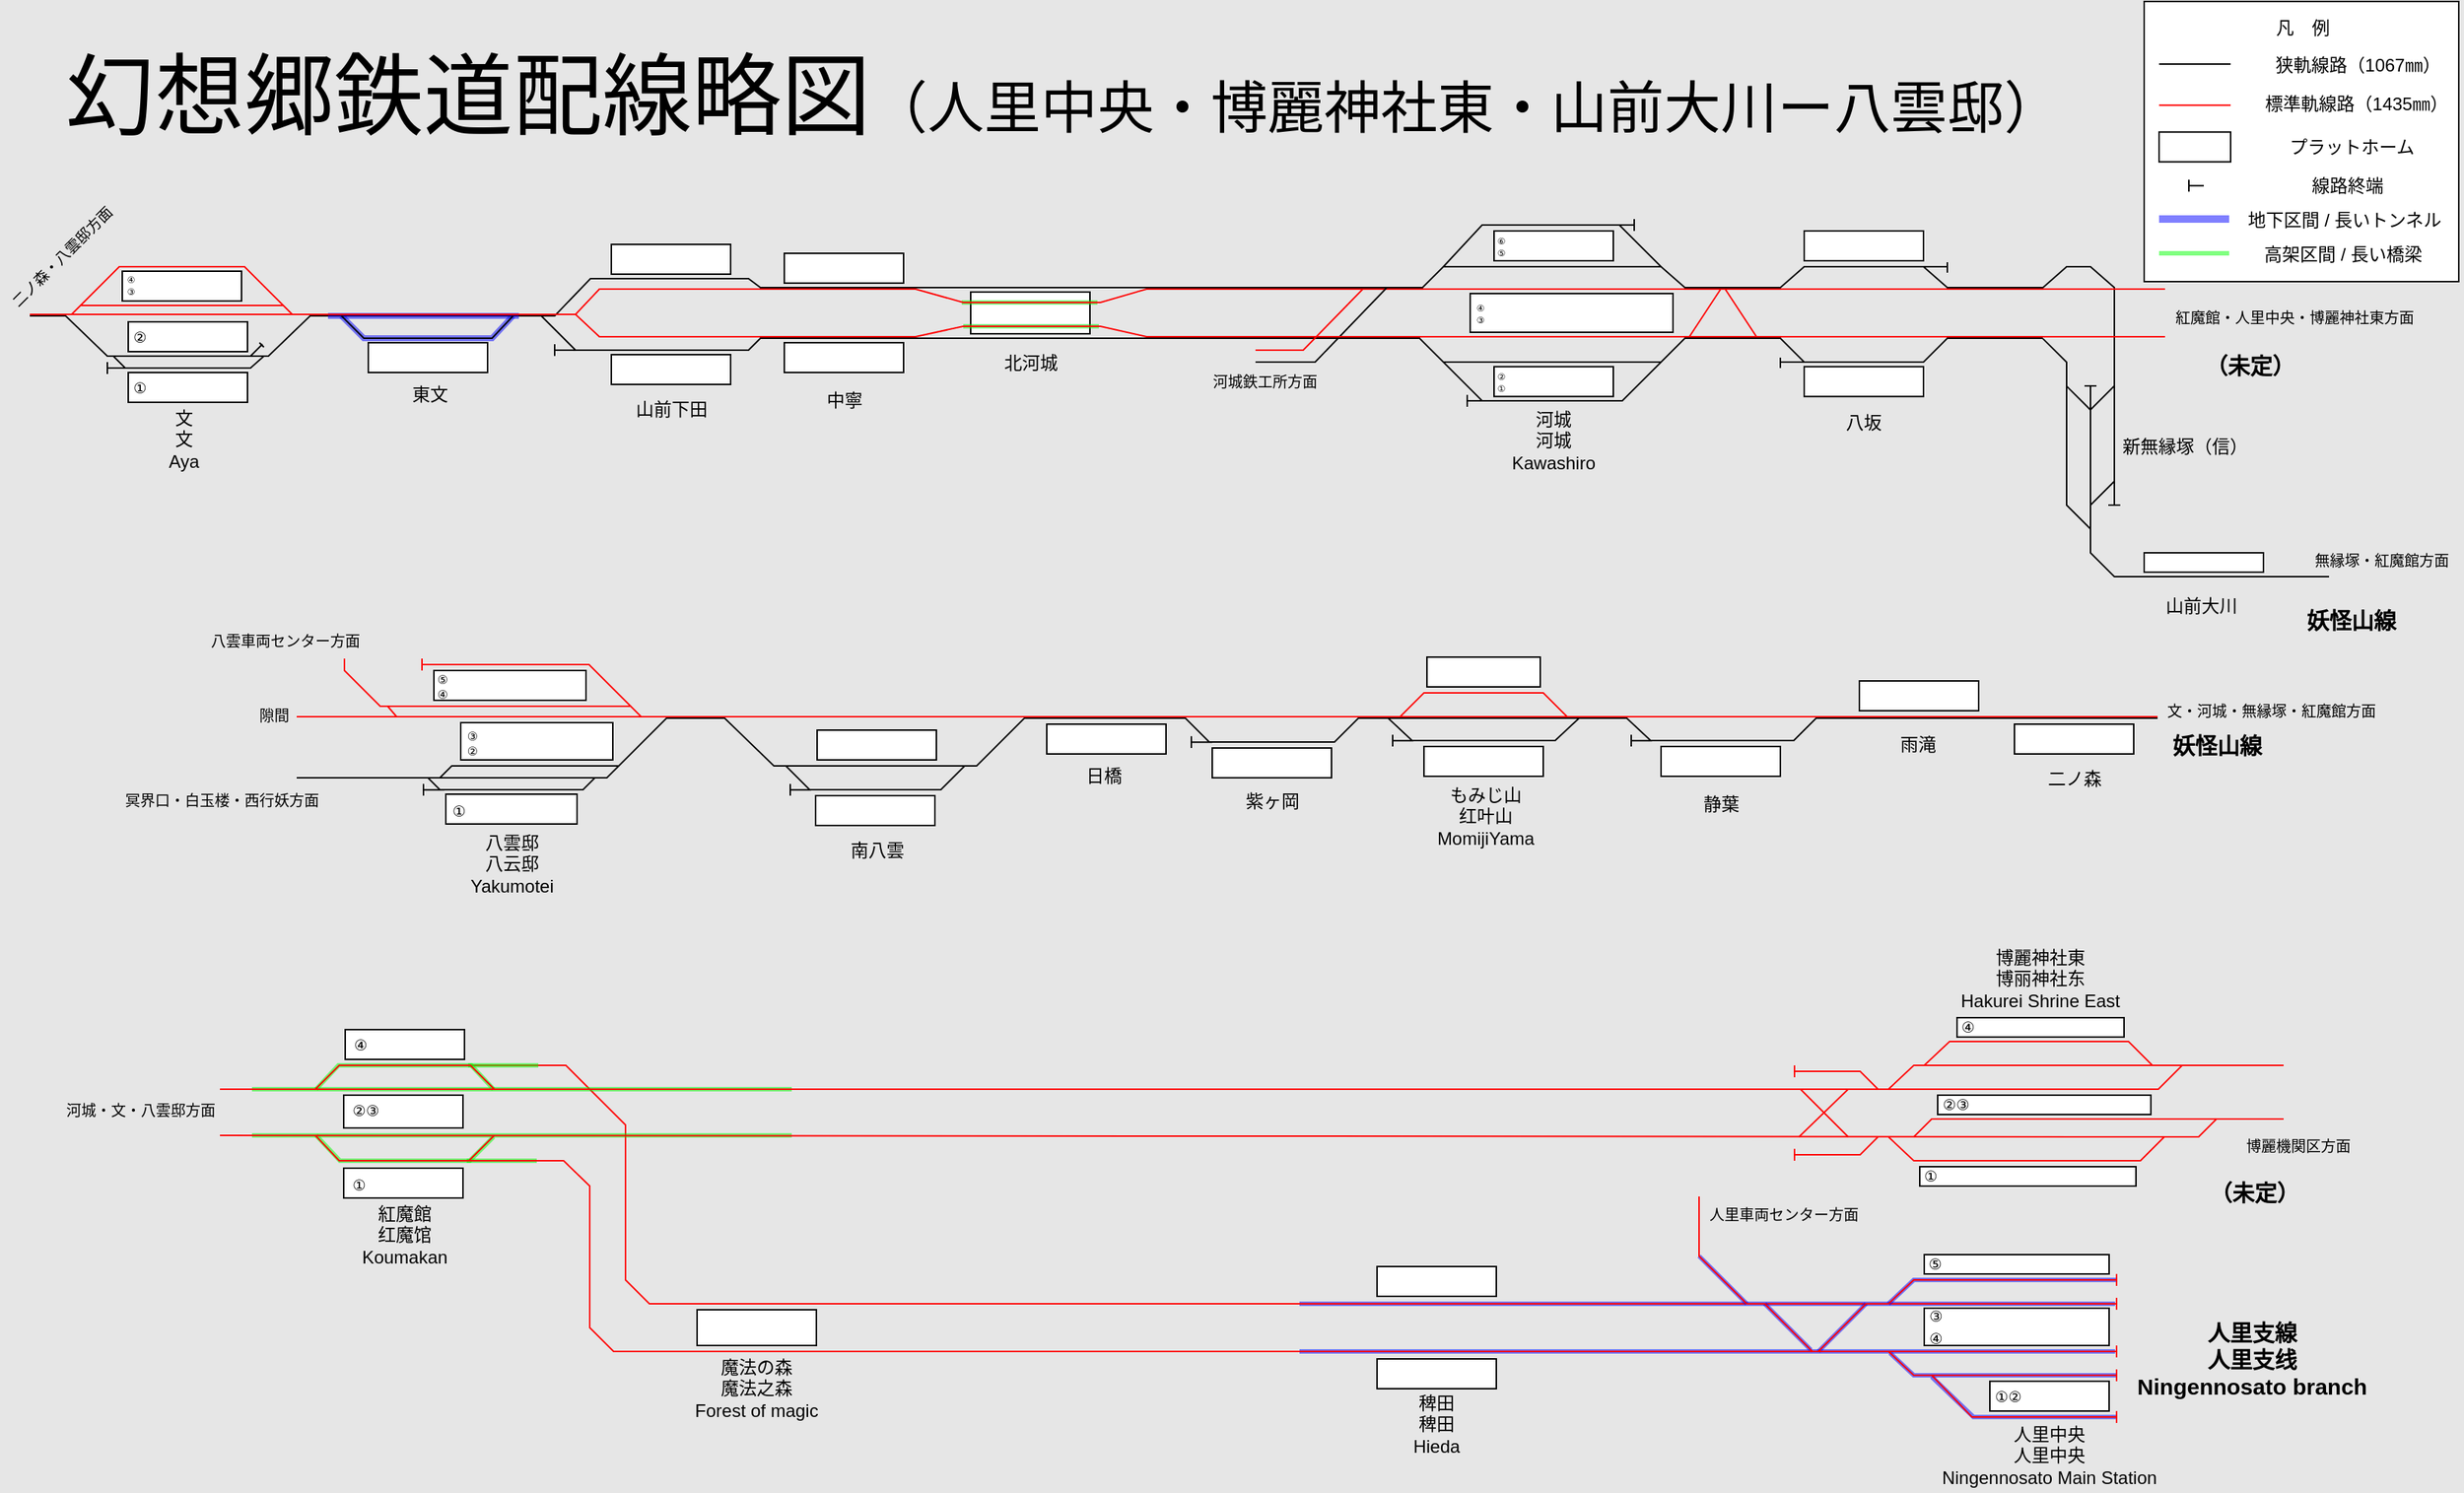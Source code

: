 <mxfile version="24.7.8">
  <diagram name="第 1 页" id="5KSprpMwUYVPSRvnmA9z">
    <mxGraphModel dx="1357" dy="1042" grid="1" gridSize="1" guides="1" tooltips="1" connect="1" arrows="1" fold="1" page="1" pageScale="1" pageWidth="1654" pageHeight="1169" background="#E6E6E6" math="0" shadow="0">
      <root>
        <mxCell id="0" />
        <mxCell id="1" parent="0" />
        <mxCell id="ypG7EEHyFPwTHZ53WkMA-55" value="" style="endArrow=none;html=1;rounded=0;strokeColor=#0000FF;opacity=50;strokeWidth=3;" edge="1" parent="1">
          <mxGeometry width="50" height="50" relative="1" as="geometry">
            <mxPoint x="871.51" y="880" as="sourcePoint" />
            <mxPoint x="1418.51" y="880" as="targetPoint" />
          </mxGeometry>
        </mxCell>
        <mxCell id="ypG7EEHyFPwTHZ53WkMA-11" value="" style="endArrow=none;html=1;rounded=0;strokeColor=#FF0000;" edge="1" parent="1">
          <mxGeometry width="50" height="50" relative="1" as="geometry">
            <mxPoint x="315.51" y="720" as="sourcePoint" />
            <mxPoint x="1419.51" y="880" as="targetPoint" />
            <Array as="points">
              <mxPoint x="379.51" y="720" />
              <mxPoint x="419.51" y="760" />
              <mxPoint x="419.51" y="864" />
              <mxPoint x="435.51" y="880" />
              <mxPoint x="547.51" y="880" />
            </Array>
          </mxGeometry>
        </mxCell>
        <mxCell id="ypG7EEHyFPwTHZ53WkMA-84" value="" style="endArrow=none;html=1;rounded=0;strokeWidth=3;opacity=50;strokeColor=#00FF00;" edge="1" parent="1">
          <mxGeometry width="50" height="50" relative="1" as="geometry">
            <mxPoint x="313" y="784" as="sourcePoint" />
            <mxPoint x="360" y="784" as="targetPoint" />
          </mxGeometry>
        </mxCell>
        <mxCell id="ypG7EEHyFPwTHZ53WkMA-81" value="" style="endArrow=none;html=1;rounded=0;strokeWidth=3;opacity=50;strokeColor=#00FF00;" edge="1" parent="1">
          <mxGeometry width="50" height="50" relative="1" as="geometry">
            <mxPoint x="212" y="767" as="sourcePoint" />
            <mxPoint x="331" y="768" as="targetPoint" />
            <Array as="points">
              <mxPoint x="228" y="784" />
              <mxPoint x="315" y="784" />
            </Array>
          </mxGeometry>
        </mxCell>
        <mxCell id="ypG7EEHyFPwTHZ53WkMA-83" value="" style="endArrow=none;html=1;rounded=0;strokeWidth=3;opacity=50;strokeColor=#00FF00;" edge="1" parent="1">
          <mxGeometry width="50" height="50" relative="1" as="geometry">
            <mxPoint x="314" y="720" as="sourcePoint" />
            <mxPoint x="361" y="720" as="targetPoint" />
          </mxGeometry>
        </mxCell>
        <mxCell id="ypG7EEHyFPwTHZ53WkMA-80" value="" style="endArrow=none;html=1;rounded=0;strokeWidth=3;opacity=50;strokeColor=#00FF00;" edge="1" parent="1">
          <mxGeometry width="50" height="50" relative="1" as="geometry">
            <mxPoint x="212" y="736" as="sourcePoint" />
            <mxPoint x="331" y="736" as="targetPoint" />
            <Array as="points">
              <mxPoint x="227" y="720" />
              <mxPoint x="316" y="720" />
            </Array>
          </mxGeometry>
        </mxCell>
        <mxCell id="ypG7EEHyFPwTHZ53WkMA-79" value="" style="endArrow=none;html=1;rounded=0;strokeWidth=3;opacity=50;strokeColor=#00FF00;" edge="1" parent="1">
          <mxGeometry width="50" height="50" relative="1" as="geometry">
            <mxPoint x="169" y="736" as="sourcePoint" />
            <mxPoint x="531" y="736" as="targetPoint" />
          </mxGeometry>
        </mxCell>
        <mxCell id="ypG7EEHyFPwTHZ53WkMA-78" value="" style="endArrow=none;html=1;rounded=0;strokeWidth=3;opacity=50;strokeColor=#00FF00;" edge="1" parent="1">
          <mxGeometry width="50" height="50" relative="1" as="geometry">
            <mxPoint x="169" y="767" as="sourcePoint" />
            <mxPoint x="531" y="767" as="targetPoint" />
          </mxGeometry>
        </mxCell>
        <mxCell id="ypG7EEHyFPwTHZ53WkMA-9" value="" style="rounded=0;whiteSpace=wrap;html=1;" vertex="1" parent="1">
          <mxGeometry x="230.513" y="789.003" width="80" height="20" as="geometry" />
        </mxCell>
        <mxCell id="ypG7EEHyFPwTHZ53WkMA-63" value="" style="endArrow=none;html=1;rounded=0;strokeColor=#0000FF;opacity=50;strokeWidth=3;" edge="1" parent="1">
          <mxGeometry width="50" height="50" relative="1" as="geometry">
            <mxPoint x="1251.51" y="880" as="sourcePoint" />
            <mxPoint x="1219.51" y="912" as="targetPoint" />
          </mxGeometry>
        </mxCell>
        <mxCell id="ypG7EEHyFPwTHZ53WkMA-62" value="" style="endArrow=none;html=1;rounded=0;strokeColor=#0000FF;opacity=50;strokeWidth=3;" edge="1" parent="1">
          <mxGeometry width="50" height="50" relative="1" as="geometry">
            <mxPoint x="1183.51" y="880" as="sourcePoint" />
            <mxPoint x="1214.51" y="911" as="targetPoint" />
          </mxGeometry>
        </mxCell>
        <mxCell id="ypG7EEHyFPwTHZ53WkMA-64" value="" style="endArrow=none;html=1;rounded=0;strokeColor=#0000FF;opacity=50;strokeWidth=3;" edge="1" parent="1">
          <mxGeometry width="50" height="50" relative="1" as="geometry">
            <mxPoint x="1139.51" y="848" as="sourcePoint" />
            <mxPoint x="1171.51" y="880" as="targetPoint" />
          </mxGeometry>
        </mxCell>
        <mxCell id="ypG7EEHyFPwTHZ53WkMA-59" value="" style="endArrow=none;html=1;rounded=0;strokeColor=#0000FF;opacity=50;strokeWidth=3;" edge="1" parent="1">
          <mxGeometry width="50" height="50" relative="1" as="geometry">
            <mxPoint x="1295.51" y="929" as="sourcePoint" />
            <mxPoint x="1419.51" y="956" as="targetPoint" />
            <Array as="points">
              <mxPoint x="1323.51" y="956" />
            </Array>
          </mxGeometry>
        </mxCell>
        <mxCell id="ypG7EEHyFPwTHZ53WkMA-58" value="" style="endArrow=none;html=1;rounded=0;strokeColor=#0000FF;opacity=50;strokeWidth=3;" edge="1" parent="1">
          <mxGeometry width="50" height="50" relative="1" as="geometry">
            <mxPoint x="1267.51" y="913" as="sourcePoint" />
            <mxPoint x="1419.51" y="928" as="targetPoint" />
            <Array as="points">
              <mxPoint x="1283.51" y="928" />
            </Array>
          </mxGeometry>
        </mxCell>
        <mxCell id="ypG7EEHyFPwTHZ53WkMA-56" value="" style="endArrow=none;html=1;rounded=0;strokeColor=#0000FF;opacity=50;strokeWidth=3;" edge="1" parent="1">
          <mxGeometry width="50" height="50" relative="1" as="geometry">
            <mxPoint x="871.51" y="912" as="sourcePoint" />
            <mxPoint x="1418.51" y="912" as="targetPoint" />
          </mxGeometry>
        </mxCell>
        <mxCell id="ypG7EEHyFPwTHZ53WkMA-57" value="" style="endArrow=none;html=1;rounded=0;strokeColor=#0000FF;opacity=50;strokeWidth=3;" edge="1" parent="1">
          <mxGeometry width="50" height="50" relative="1" as="geometry">
            <mxPoint x="1266.51" y="880" as="sourcePoint" />
            <mxPoint x="1419.51" y="864" as="targetPoint" />
            <Array as="points">
              <mxPoint x="1283.51" y="864" />
            </Array>
          </mxGeometry>
        </mxCell>
        <mxCell id="KtXsPofMgnDcvh5g8k0R-57" value="" style="rounded=0;whiteSpace=wrap;html=1;" parent="1" vertex="1">
          <mxGeometry x="1438" y="6" width="211" height="188" as="geometry" />
        </mxCell>
        <mxCell id="72b6C9pwPzfKn4SDCL0b-29" value="" style="endArrow=none;html=1;rounded=0;strokeColor=#0000FF;opacity=50;strokeWidth=4;" parent="1" edge="1">
          <mxGeometry width="50" height="50" relative="1" as="geometry">
            <mxPoint x="229" y="217" as="sourcePoint" />
            <mxPoint x="344" y="217" as="targetPoint" />
            <Array as="points">
              <mxPoint x="244" y="232" />
              <mxPoint x="330" y="232" />
            </Array>
          </mxGeometry>
        </mxCell>
        <mxCell id="EGFDkehEQVp23pimZ-VM-26" value="" style="endArrow=none;html=1;rounded=0;" parent="1" edge="1">
          <mxGeometry width="50" height="50" relative="1" as="geometry">
            <mxPoint x="363" y="217" as="sourcePoint" />
            <mxPoint x="1370" y="232" as="targetPoint" />
            <Array as="points">
              <mxPoint x="386" y="240" />
              <mxPoint x="502" y="240" />
              <mxPoint x="510" y="232" />
              <mxPoint x="952" y="232" />
              <mxPoint x="968" y="248" />
              <mxPoint x="994" y="248" />
              <mxPoint x="1114" y="248" />
              <mxPoint x="1130" y="232" />
              <mxPoint x="1194" y="232" />
              <mxPoint x="1210" y="248" />
              <mxPoint x="1290" y="248" />
              <mxPoint x="1306" y="232" />
            </Array>
          </mxGeometry>
        </mxCell>
        <mxCell id="EGFDkehEQVp23pimZ-VM-25" value="" style="endArrow=none;html=1;rounded=0;" parent="1" edge="1">
          <mxGeometry width="50" height="50" relative="1" as="geometry">
            <mxPoint x="20" y="217" as="sourcePoint" />
            <mxPoint x="1370" y="198" as="targetPoint" />
            <Array as="points">
              <mxPoint x="44" y="217" />
              <mxPoint x="72" y="244" />
              <mxPoint x="180" y="244" />
              <mxPoint x="208" y="217" />
              <mxPoint x="372" y="217" />
              <mxPoint x="396" y="192" />
              <mxPoint x="502" y="192" />
              <mxPoint x="510" y="198" />
              <mxPoint x="954" y="198" />
              <mxPoint x="968" y="184" />
              <mxPoint x="1114" y="184" />
              <mxPoint x="1130" y="198" />
              <mxPoint x="1194" y="198" />
              <mxPoint x="1210" y="184" />
              <mxPoint x="1290" y="184" />
              <mxPoint x="1306" y="198" />
            </Array>
          </mxGeometry>
        </mxCell>
        <mxCell id="EGFDkehEQVp23pimZ-VM-71" value="" style="rounded=0;whiteSpace=wrap;html=1;" parent="1" vertex="1">
          <mxGeometry x="1438" y="376" width="80" height="12.99" as="geometry" />
        </mxCell>
        <mxCell id="EGFDkehEQVp23pimZ-VM-72" value="" style="rounded=0;whiteSpace=wrap;html=1;" parent="1" vertex="1">
          <mxGeometry x="1210" y="160" width="80" height="20" as="geometry" />
        </mxCell>
        <mxCell id="EGFDkehEQVp23pimZ-VM-74" value="" style="rounded=0;whiteSpace=wrap;html=1;" parent="1" vertex="1">
          <mxGeometry x="410.002" y="243.003" width="80" height="20" as="geometry" />
        </mxCell>
        <mxCell id="EGFDkehEQVp23pimZ-VM-75" value="" style="rounded=0;whiteSpace=wrap;html=1;" parent="1" vertex="1">
          <mxGeometry x="526.002" y="175.003" width="80" height="20" as="geometry" />
        </mxCell>
        <mxCell id="EGFDkehEQVp23pimZ-VM-76" value="" style="rounded=0;whiteSpace=wrap;html=1;" parent="1" vertex="1">
          <mxGeometry x="526.005" y="234.995" width="80" height="20" as="geometry" />
        </mxCell>
        <mxCell id="EGFDkehEQVp23pimZ-VM-77" value="" style="rounded=0;whiteSpace=wrap;html=1;" parent="1" vertex="1">
          <mxGeometry x="651" y="201" width="80" height="28" as="geometry" />
        </mxCell>
        <mxCell id="EGFDkehEQVp23pimZ-VM-109" value="山前大川" style="text;strokeColor=none;align=center;fillColor=none;html=1;verticalAlign=middle;whiteSpace=wrap;rounded=0;" parent="1" vertex="1">
          <mxGeometry x="1439" y="397" width="75" height="30" as="geometry" />
        </mxCell>
        <mxCell id="EGFDkehEQVp23pimZ-VM-111" value="八坂" style="text;strokeColor=none;align=center;fillColor=none;html=1;verticalAlign=middle;whiteSpace=wrap;rounded=0;" parent="1" vertex="1">
          <mxGeometry x="1220.004" y="273.996" width="60" height="30" as="geometry" />
        </mxCell>
        <mxCell id="EGFDkehEQVp23pimZ-VM-117" value="&lt;font style=&quot;font-size: 10px;&quot;&gt;無縁塚・紅魔館方面&lt;/font&gt;" style="text;strokeColor=none;align=center;fillColor=none;html=1;verticalAlign=middle;whiteSpace=wrap;rounded=0;" parent="1" vertex="1">
          <mxGeometry x="1549" y="374" width="97" height="14" as="geometry" />
        </mxCell>
        <mxCell id="EGFDkehEQVp23pimZ-VM-120" value="&lt;font style=&quot;&quot;&gt;&lt;font style=&quot;font-size: 60px;&quot;&gt;幻想郷鉄道&lt;/font&gt;&lt;font style=&quot;&quot;&gt;&lt;font style=&quot;font-size: 60px;&quot;&gt;配&lt;/font&gt;&lt;span style=&quot;font-size: 60px;&quot;&gt;線略図&lt;/span&gt;&lt;font style=&quot;font-size: 38px;&quot;&gt;（人里中央・博麗神社東・山前大川ー八雲邸）&lt;/font&gt;&lt;/font&gt;&lt;/font&gt;" style="text;strokeColor=none;align=left;fillColor=none;html=1;verticalAlign=middle;whiteSpace=wrap;rounded=0;" parent="1" vertex="1">
          <mxGeometry x="41.51" y="22" width="1477.49" height="96" as="geometry" />
        </mxCell>
        <mxCell id="-fVv7rPrCd2kUO5Vlaj1-45" value="&lt;span style=&quot;font-size: 15px;&quot;&gt;&lt;b&gt;（未定）&lt;/b&gt;&lt;/span&gt;" style="text;strokeColor=none;align=center;fillColor=none;html=1;verticalAlign=middle;whiteSpace=wrap;rounded=0;" parent="1" vertex="1">
          <mxGeometry x="1447" y="241" width="124" height="17.89" as="geometry" />
        </mxCell>
        <mxCell id="JexUMbqz_i8q1vHDtlvt-4" value="" style="rounded=0;whiteSpace=wrap;html=1;" parent="1" vertex="1">
          <mxGeometry x="1001.999" y="251.11" width="80" height="20" as="geometry" />
        </mxCell>
        <mxCell id="JexUMbqz_i8q1vHDtlvt-5" value="" style="rounded=0;whiteSpace=wrap;html=1;" parent="1" vertex="1">
          <mxGeometry x="986" y="202" width="136" height="26" as="geometry" />
        </mxCell>
        <mxCell id="JexUMbqz_i8q1vHDtlvt-8" value="中寧" style="text;strokeColor=none;align=center;fillColor=none;html=1;verticalAlign=middle;whiteSpace=wrap;rounded=0;" parent="1" vertex="1">
          <mxGeometry x="529.507" y="258.997" width="72.99" height="30" as="geometry" />
        </mxCell>
        <mxCell id="JexUMbqz_i8q1vHDtlvt-9" value="北河城" style="text;html=1;align=center;verticalAlign=middle;resizable=0;points=[];autosize=1;strokeColor=none;fillColor=none;" parent="1" vertex="1">
          <mxGeometry x="663.5" y="235" width="55" height="27" as="geometry" />
        </mxCell>
        <mxCell id="JexUMbqz_i8q1vHDtlvt-10" value="" style="endArrow=none;html=1;rounded=0;strokeColor=#0000FF;opacity=50;strokeWidth=4;" parent="1" edge="1">
          <mxGeometry width="50" height="50" relative="1" as="geometry">
            <mxPoint x="220" y="217" as="sourcePoint" />
            <mxPoint x="347.997" y="216.997" as="targetPoint" />
          </mxGeometry>
        </mxCell>
        <mxCell id="JexUMbqz_i8q1vHDtlvt-30" value="" style="endArrow=none;html=1;rounded=0;strokeWidth=3;opacity=50;strokeColor=#00FF00;" parent="1" edge="1">
          <mxGeometry width="50" height="50" relative="1" as="geometry">
            <mxPoint x="645" y="208.0" as="sourcePoint" />
            <mxPoint x="736" y="208" as="targetPoint" />
          </mxGeometry>
        </mxCell>
        <mxCell id="MQCNvjB19mM8f6MObw2a-3" value="" style="endArrow=none;html=1;rounded=0;" parent="1" edge="1">
          <mxGeometry width="50" height="50" relative="1" as="geometry">
            <mxPoint x="1402" y="360" as="sourcePoint" />
            <mxPoint x="1370" y="232.2" as="targetPoint" />
            <Array as="points">
              <mxPoint x="1386" y="344" />
              <mxPoint x="1386" y="248.1" />
            </Array>
          </mxGeometry>
        </mxCell>
        <mxCell id="MQCNvjB19mM8f6MObw2a-4" value="" style="endArrow=none;html=1;rounded=0;" parent="1" edge="1">
          <mxGeometry width="50" height="50" relative="1" as="geometry">
            <mxPoint x="1402" y="344" as="sourcePoint" />
            <mxPoint x="1370" y="198.1" as="targetPoint" />
            <Array as="points">
              <mxPoint x="1418" y="328" />
              <mxPoint x="1418" y="198" />
              <mxPoint x="1402" y="184" />
              <mxPoint x="1386" y="184" />
            </Array>
          </mxGeometry>
        </mxCell>
        <mxCell id="MQCNvjB19mM8f6MObw2a-5" value="" style="endArrow=none;html=1;rounded=0;" parent="1" edge="1">
          <mxGeometry width="50" height="50" relative="1" as="geometry">
            <mxPoint x="1562" y="392" as="sourcePoint" />
            <mxPoint x="1402" y="264" as="targetPoint" />
            <Array as="points">
              <mxPoint x="1418" y="392" />
              <mxPoint x="1402" y="376" />
            </Array>
          </mxGeometry>
        </mxCell>
        <mxCell id="MQCNvjB19mM8f6MObw2a-6" value="" style="endArrow=none;html=1;rounded=0;" parent="1" edge="1">
          <mxGeometry width="50" height="50" relative="1" as="geometry">
            <mxPoint x="1402" y="280.1" as="sourcePoint" />
            <mxPoint x="1386" y="264.2" as="targetPoint" />
          </mxGeometry>
        </mxCell>
        <mxCell id="MQCNvjB19mM8f6MObw2a-7" value="" style="endArrow=none;html=1;rounded=0;" parent="1" edge="1">
          <mxGeometry width="50" height="50" relative="1" as="geometry">
            <mxPoint x="1402" y="280" as="sourcePoint" />
            <mxPoint x="1418" y="264" as="targetPoint" />
          </mxGeometry>
        </mxCell>
        <mxCell id="MQCNvjB19mM8f6MObw2a-8" value="" style="endArrow=none;html=1;rounded=0;" parent="1" edge="1">
          <mxGeometry width="50" height="50" relative="1" as="geometry">
            <mxPoint x="1406" y="264" as="sourcePoint" />
            <mxPoint x="1398" y="264" as="targetPoint" />
          </mxGeometry>
        </mxCell>
        <mxCell id="MQCNvjB19mM8f6MObw2a-9" value="" style="endArrow=none;html=1;rounded=0;" parent="1" edge="1">
          <mxGeometry width="50" height="50" relative="1" as="geometry">
            <mxPoint x="1418" y="344" as="sourcePoint" />
            <mxPoint x="1418" y="328" as="targetPoint" />
          </mxGeometry>
        </mxCell>
        <mxCell id="MQCNvjB19mM8f6MObw2a-10" value="" style="endArrow=none;html=1;rounded=0;" parent="1" edge="1">
          <mxGeometry width="50" height="50" relative="1" as="geometry">
            <mxPoint x="1414" y="344" as="sourcePoint" />
            <mxPoint x="1422" y="344" as="targetPoint" />
          </mxGeometry>
        </mxCell>
        <mxCell id="MQCNvjB19mM8f6MObw2a-13" value="" style="endArrow=none;html=1;rounded=0;strokeColor=#FF0000;strokeWidth=1;" parent="1" edge="1">
          <mxGeometry width="50" height="50" relative="1" as="geometry">
            <mxPoint x="20" y="216" as="sourcePoint" />
            <mxPoint x="1452" y="199" as="targetPoint" />
            <Array as="points">
              <mxPoint x="216" y="216" />
              <mxPoint x="386" y="216" />
              <mxPoint x="402" y="199" />
              <mxPoint x="614" y="199" />
              <mxPoint x="646" y="208" />
              <mxPoint x="738" y="208" />
              <mxPoint x="769" y="199" />
            </Array>
          </mxGeometry>
        </mxCell>
        <mxCell id="MQCNvjB19mM8f6MObw2a-14" value="&lt;span style=&quot;font-size: 15px;&quot;&gt;&lt;b&gt;妖怪山線&lt;/b&gt;&lt;/span&gt;" style="text;strokeColor=none;align=center;fillColor=none;html=1;verticalAlign=middle;whiteSpace=wrap;rounded=0;" parent="1" vertex="1">
          <mxGeometry x="1546" y="412" width="62" height="17.89" as="geometry" />
        </mxCell>
        <mxCell id="MQCNvjB19mM8f6MObw2a-15" value="" style="rounded=0;whiteSpace=wrap;html=1;" parent="1" vertex="1">
          <mxGeometry x="1210" y="251.11" width="80" height="20" as="geometry" />
        </mxCell>
        <mxCell id="MQCNvjB19mM8f6MObw2a-16" value="" style="endArrow=none;html=1;rounded=0;strokeColor=#FF0000;" parent="1" edge="1">
          <mxGeometry width="50" height="50" relative="1" as="geometry">
            <mxPoint x="1133" y="231" as="sourcePoint" />
            <mxPoint x="1154" y="199" as="targetPoint" />
          </mxGeometry>
        </mxCell>
        <mxCell id="MQCNvjB19mM8f6MObw2a-17" value="" style="endArrow=none;html=1;rounded=0;strokeColor=#FF0000;" parent="1" edge="1">
          <mxGeometry width="50" height="50" relative="1" as="geometry">
            <mxPoint x="1178" y="231" as="sourcePoint" />
            <mxPoint x="1157" y="199" as="targetPoint" />
          </mxGeometry>
        </mxCell>
        <mxCell id="MQCNvjB19mM8f6MObw2a-19" value="" style="endArrow=none;html=1;rounded=0;" parent="1" edge="1">
          <mxGeometry width="50" height="50" relative="1" as="geometry">
            <mxPoint x="968" y="248" as="sourcePoint" />
            <mxPoint x="1114" y="248" as="targetPoint" />
            <Array as="points">
              <mxPoint x="994" y="274" />
              <mxPoint x="1088" y="274" />
            </Array>
          </mxGeometry>
        </mxCell>
        <mxCell id="MQCNvjB19mM8f6MObw2a-18" value="" style="rounded=0;whiteSpace=wrap;html=1;" parent="1" vertex="1">
          <mxGeometry x="1001.999" y="160.0" width="80" height="20" as="geometry" />
        </mxCell>
        <mxCell id="MQCNvjB19mM8f6MObw2a-20" value="" style="endArrow=none;html=1;rounded=0;" parent="1" edge="1">
          <mxGeometry width="50" height="50" relative="1" as="geometry">
            <mxPoint x="968" y="184" as="sourcePoint" />
            <mxPoint x="1114" y="184" as="targetPoint" />
            <Array as="points">
              <mxPoint x="994" y="156" />
              <mxPoint x="1086" y="156" />
            </Array>
          </mxGeometry>
        </mxCell>
        <mxCell id="MQCNvjB19mM8f6MObw2a-21" value="" style="endArrow=none;html=1;rounded=0;" parent="1" edge="1">
          <mxGeometry width="50" height="50" relative="1" as="geometry">
            <mxPoint x="842" y="248" as="sourcePoint" />
            <mxPoint x="930" y="198.1" as="targetPoint" />
            <Array as="points">
              <mxPoint x="882" y="248" />
            </Array>
          </mxGeometry>
        </mxCell>
        <mxCell id="MQCNvjB19mM8f6MObw2a-22" value="" style="endArrow=none;html=1;rounded=0;strokeColor=#FF0000;" parent="1" edge="1">
          <mxGeometry width="50" height="50" relative="1" as="geometry">
            <mxPoint x="842" y="240" as="sourcePoint" />
            <mxPoint x="914" y="199" as="targetPoint" />
            <Array as="points">
              <mxPoint x="866" y="240" />
              <mxPoint x="874" y="240" />
            </Array>
          </mxGeometry>
        </mxCell>
        <mxCell id="MQCNvjB19mM8f6MObw2a-24" value="" style="endArrow=none;html=1;rounded=0;" parent="1" edge="1">
          <mxGeometry width="50" height="50" relative="1" as="geometry">
            <mxPoint x="1194" y="248" as="sourcePoint" />
            <mxPoint x="1210" y="248" as="targetPoint" />
          </mxGeometry>
        </mxCell>
        <mxCell id="MQCNvjB19mM8f6MObw2a-25" value="" style="endArrow=none;html=1;rounded=0;" parent="1" edge="1">
          <mxGeometry width="50" height="50" relative="1" as="geometry">
            <mxPoint x="1290" y="184" as="sourcePoint" />
            <mxPoint x="1306" y="184" as="targetPoint" />
          </mxGeometry>
        </mxCell>
        <mxCell id="MQCNvjB19mM8f6MObw2a-26" value="" style="endArrow=none;html=1;rounded=0;" parent="1" edge="1">
          <mxGeometry width="50" height="50" relative="1" as="geometry">
            <mxPoint x="1194" y="252" as="sourcePoint" />
            <mxPoint x="1194" y="245" as="targetPoint" />
          </mxGeometry>
        </mxCell>
        <mxCell id="MQCNvjB19mM8f6MObw2a-27" value="" style="endArrow=none;html=1;rounded=0;" parent="1" edge="1">
          <mxGeometry width="50" height="50" relative="1" as="geometry">
            <mxPoint x="1306" y="188" as="sourcePoint" />
            <mxPoint x="1306" y="181" as="targetPoint" />
          </mxGeometry>
        </mxCell>
        <mxCell id="MQCNvjB19mM8f6MObw2a-29" value="" style="rounded=0;whiteSpace=wrap;html=1;" parent="1" vertex="1">
          <mxGeometry x="410.002" y="169.003" width="80" height="20" as="geometry" />
        </mxCell>
        <mxCell id="MQCNvjB19mM8f6MObw2a-30" value="" style="endArrow=none;html=1;rounded=0;strokeWidth=3;opacity=50;strokeColor=#00FF00;" parent="1" edge="1">
          <mxGeometry width="50" height="50" relative="1" as="geometry">
            <mxPoint x="646" y="224.0" as="sourcePoint" />
            <mxPoint x="737" y="224" as="targetPoint" />
          </mxGeometry>
        </mxCell>
        <mxCell id="MQCNvjB19mM8f6MObw2a-12" value="" style="endArrow=none;html=1;rounded=0;strokeColor=#FF0000;strokeWidth=1;" parent="1" edge="1">
          <mxGeometry width="50" height="50" relative="1" as="geometry">
            <mxPoint x="386" y="216" as="sourcePoint" />
            <mxPoint x="1452" y="231" as="targetPoint" />
            <Array as="points">
              <mxPoint x="402" y="231" />
              <mxPoint x="614" y="231" />
              <mxPoint x="646" y="224" />
              <mxPoint x="738" y="224" />
              <mxPoint x="769" y="231" />
            </Array>
          </mxGeometry>
        </mxCell>
        <mxCell id="72b6C9pwPzfKn4SDCL0b-1" value="河城&lt;div&gt;河城&lt;/div&gt;&lt;div&gt;Kawashiro&lt;/div&gt;" style="text;strokeColor=none;align=center;fillColor=none;html=1;verticalAlign=middle;whiteSpace=wrap;rounded=0;" parent="1" vertex="1">
          <mxGeometry x="1012" y="277" width="60" height="47" as="geometry" />
        </mxCell>
        <mxCell id="72b6C9pwPzfKn4SDCL0b-2" value="&lt;font style=&quot;font-size: 10px;&quot;&gt;河城鉄工所方面&lt;/font&gt;" style="text;strokeColor=none;align=center;fillColor=none;html=1;verticalAlign=middle;whiteSpace=wrap;rounded=0;" parent="1" vertex="1">
          <mxGeometry x="809" y="254" width="79" height="14" as="geometry" />
        </mxCell>
        <mxCell id="72b6C9pwPzfKn4SDCL0b-3" value="山前下田" style="text;strokeColor=none;align=center;fillColor=none;html=1;verticalAlign=middle;whiteSpace=wrap;rounded=0;" parent="1" vertex="1">
          <mxGeometry x="413.507" y="264.997" width="72.99" height="30" as="geometry" />
        </mxCell>
        <mxCell id="EGFDkehEQVp23pimZ-VM-124" value="&lt;span style=&quot;font-size: 6px;&quot;&gt;④&lt;/span&gt;&lt;br&gt;&lt;div style=&quot;font-size: 6px;&quot;&gt;③&lt;/div&gt;" style="text;strokeColor=none;align=center;fillColor=none;html=1;verticalAlign=middle;whiteSpace=wrap;rounded=0;" parent="1" vertex="1">
          <mxGeometry x="989" y="205" width="8" height="16" as="geometry" />
        </mxCell>
        <mxCell id="72b6C9pwPzfKn4SDCL0b-5" value="&lt;span style=&quot;font-size: 6px;&quot;&gt;⑥&lt;/span&gt;&lt;br&gt;&lt;div style=&quot;font-size: 6px;&quot;&gt;⑤&lt;/div&gt;" style="text;strokeColor=none;align=center;fillColor=none;html=1;verticalAlign=middle;whiteSpace=wrap;rounded=0;" parent="1" vertex="1">
          <mxGeometry x="1003" y="160" width="8" height="16" as="geometry" />
        </mxCell>
        <mxCell id="72b6C9pwPzfKn4SDCL0b-6" value="&lt;span style=&quot;font-size: 6px;&quot;&gt;②&lt;/span&gt;&lt;div&gt;&lt;div style=&quot;font-size: 6px;&quot;&gt;①&lt;/div&gt;&lt;/div&gt;" style="text;strokeColor=none;align=center;fillColor=none;html=1;verticalAlign=middle;whiteSpace=wrap;rounded=0;" parent="1" vertex="1">
          <mxGeometry x="1003" y="251.11" width="8" height="16" as="geometry" />
        </mxCell>
        <mxCell id="72b6C9pwPzfKn4SDCL0b-7" value="新無縁塚（信）" style="text;strokeColor=none;align=center;fillColor=none;html=1;verticalAlign=middle;whiteSpace=wrap;rounded=0;" parent="1" vertex="1">
          <mxGeometry x="1419" y="290" width="93" height="30" as="geometry" />
        </mxCell>
        <mxCell id="72b6C9pwPzfKn4SDCL0b-8" value="凡　例" style="text;html=1;align=center;verticalAlign=middle;resizable=0;points=[];autosize=1;strokeColor=none;fillColor=none;" parent="1" vertex="1">
          <mxGeometry x="1516" y="10" width="55" height="27" as="geometry" />
        </mxCell>
        <mxCell id="72b6C9pwPzfKn4SDCL0b-9" value="" style="endArrow=none;html=1;rounded=0;" parent="1" edge="1">
          <mxGeometry width="50" height="50" relative="1" as="geometry">
            <mxPoint x="1086" y="156" as="sourcePoint" />
            <mxPoint x="1096" y="156" as="targetPoint" />
          </mxGeometry>
        </mxCell>
        <mxCell id="72b6C9pwPzfKn4SDCL0b-10" value="" style="endArrow=none;html=1;rounded=0;" parent="1" edge="1">
          <mxGeometry width="50" height="50" relative="1" as="geometry">
            <mxPoint x="1096" y="160" as="sourcePoint" />
            <mxPoint x="1096" y="152" as="targetPoint" />
          </mxGeometry>
        </mxCell>
        <mxCell id="72b6C9pwPzfKn4SDCL0b-11" value="" style="endArrow=none;html=1;rounded=0;" parent="1" edge="1">
          <mxGeometry width="50" height="50" relative="1" as="geometry">
            <mxPoint x="984" y="274" as="sourcePoint" />
            <mxPoint x="994" y="274" as="targetPoint" />
          </mxGeometry>
        </mxCell>
        <mxCell id="72b6C9pwPzfKn4SDCL0b-12" value="" style="endArrow=none;html=1;rounded=0;" parent="1" edge="1">
          <mxGeometry width="50" height="50" relative="1" as="geometry">
            <mxPoint x="984" y="278" as="sourcePoint" />
            <mxPoint x="984" y="270" as="targetPoint" />
          </mxGeometry>
        </mxCell>
        <mxCell id="72b6C9pwPzfKn4SDCL0b-13" value="" style="endArrow=none;html=1;rounded=0;" parent="1" edge="1">
          <mxGeometry width="50" height="50" relative="1" as="geometry">
            <mxPoint x="372" y="240" as="sourcePoint" />
            <mxPoint x="386" y="240" as="targetPoint" />
          </mxGeometry>
        </mxCell>
        <mxCell id="72b6C9pwPzfKn4SDCL0b-14" value="" style="endArrow=none;html=1;rounded=0;" parent="1" edge="1">
          <mxGeometry width="50" height="50" relative="1" as="geometry">
            <mxPoint x="372" y="243.89" as="sourcePoint" />
            <mxPoint x="372" y="236" as="targetPoint" />
          </mxGeometry>
        </mxCell>
        <mxCell id="72b6C9pwPzfKn4SDCL0b-15" value="" style="endArrow=none;html=1;rounded=0;" parent="1" edge="1">
          <mxGeometry width="50" height="50" relative="1" as="geometry">
            <mxPoint x="229" y="217" as="sourcePoint" />
            <mxPoint x="344" y="217.11" as="targetPoint" />
            <Array as="points">
              <mxPoint x="244" y="232" />
              <mxPoint x="330" y="232" />
            </Array>
          </mxGeometry>
        </mxCell>
        <mxCell id="72b6C9pwPzfKn4SDCL0b-16" value="" style="rounded=0;whiteSpace=wrap;html=1;" parent="1" vertex="1">
          <mxGeometry x="247.002" y="235.003" width="80" height="20" as="geometry" />
        </mxCell>
        <mxCell id="72b6C9pwPzfKn4SDCL0b-17" value="" style="rounded=0;whiteSpace=wrap;html=1;" parent="1" vertex="1">
          <mxGeometry x="86.002" y="221.003" width="80" height="20" as="geometry" />
        </mxCell>
        <mxCell id="72b6C9pwPzfKn4SDCL0b-18" value="" style="endArrow=none;html=1;rounded=0;" parent="1" edge="1">
          <mxGeometry width="50" height="50" relative="1" as="geometry">
            <mxPoint x="72" y="252" as="sourcePoint" />
            <mxPoint x="177" y="244" as="targetPoint" />
            <Array as="points">
              <mxPoint x="168" y="252" />
            </Array>
          </mxGeometry>
        </mxCell>
        <mxCell id="72b6C9pwPzfKn4SDCL0b-19" value="" style="rounded=0;whiteSpace=wrap;html=1;" parent="1" vertex="1">
          <mxGeometry x="86.002" y="255.003" width="80" height="20" as="geometry" />
        </mxCell>
        <mxCell id="72b6C9pwPzfKn4SDCL0b-22" value="" style="endArrow=none;html=1;rounded=0;" parent="1" edge="1">
          <mxGeometry width="50" height="50" relative="1" as="geometry">
            <mxPoint x="76" y="244" as="sourcePoint" />
            <mxPoint x="84" y="252" as="targetPoint" />
          </mxGeometry>
        </mxCell>
        <mxCell id="72b6C9pwPzfKn4SDCL0b-23" value="" style="endArrow=none;html=1;rounded=0;" parent="1" edge="1">
          <mxGeometry width="50" height="50" relative="1" as="geometry">
            <mxPoint x="72" y="256" as="sourcePoint" />
            <mxPoint x="72" y="248" as="targetPoint" />
          </mxGeometry>
        </mxCell>
        <mxCell id="72b6C9pwPzfKn4SDCL0b-24" value="" style="endArrow=none;html=1;rounded=0;" parent="1" edge="1">
          <mxGeometry width="50" height="50" relative="1" as="geometry">
            <mxPoint x="168" y="244" as="sourcePoint" />
            <mxPoint x="176" y="236" as="targetPoint" />
          </mxGeometry>
        </mxCell>
        <mxCell id="72b6C9pwPzfKn4SDCL0b-25" value="" style="endArrow=none;html=1;rounded=0;" parent="1" edge="1">
          <mxGeometry width="50" height="50" relative="1" as="geometry">
            <mxPoint x="177" y="238" as="sourcePoint" />
            <mxPoint x="174" y="235" as="targetPoint" />
          </mxGeometry>
        </mxCell>
        <mxCell id="72b6C9pwPzfKn4SDCL0b-26" value="" style="endArrow=none;html=1;rounded=0;strokeColor=#FF0000;" parent="1" edge="1">
          <mxGeometry width="50" height="50" relative="1" as="geometry">
            <mxPoint x="48" y="216" as="sourcePoint" />
            <mxPoint x="196" y="216" as="targetPoint" />
            <Array as="points">
              <mxPoint x="80" y="184" />
              <mxPoint x="164" y="184" />
            </Array>
          </mxGeometry>
        </mxCell>
        <mxCell id="72b6C9pwPzfKn4SDCL0b-27" value="" style="rounded=0;whiteSpace=wrap;html=1;" parent="1" vertex="1">
          <mxGeometry x="82.002" y="187.003" width="80" height="20" as="geometry" />
        </mxCell>
        <mxCell id="72b6C9pwPzfKn4SDCL0b-28" value="" style="endArrow=none;html=1;rounded=0;strokeColor=#FF0000;" parent="1" edge="1">
          <mxGeometry width="50" height="50" relative="1" as="geometry">
            <mxPoint x="54" y="210" as="sourcePoint" />
            <mxPoint x="190" y="210" as="targetPoint" />
          </mxGeometry>
        </mxCell>
        <mxCell id="72b6C9pwPzfKn4SDCL0b-30" value="東文" style="text;strokeColor=none;align=center;fillColor=none;html=1;verticalAlign=middle;whiteSpace=wrap;rounded=0;" parent="1" vertex="1">
          <mxGeometry x="251.997" y="255.007" width="72.99" height="30" as="geometry" />
        </mxCell>
        <mxCell id="72b6C9pwPzfKn4SDCL0b-31" value="文&lt;div&gt;文&lt;/div&gt;&lt;div&gt;Aya&lt;/div&gt;" style="text;strokeColor=none;align=center;fillColor=none;html=1;verticalAlign=middle;whiteSpace=wrap;rounded=0;" parent="1" vertex="1">
          <mxGeometry x="87" y="277" width="72.99" height="46" as="geometry" />
        </mxCell>
        <mxCell id="72b6C9pwPzfKn4SDCL0b-32" value="&lt;span style=&quot;font-size: 6px;&quot;&gt;④&lt;/span&gt;&lt;br&gt;&lt;div style=&quot;font-size: 6px;&quot;&gt;③&lt;/div&gt;" style="text;strokeColor=none;align=center;fillColor=none;html=1;verticalAlign=middle;whiteSpace=wrap;rounded=0;" parent="1" vertex="1">
          <mxGeometry x="84" y="186" width="8" height="16" as="geometry" />
        </mxCell>
        <mxCell id="72b6C9pwPzfKn4SDCL0b-33" value="&lt;font style=&quot;font-size: 10px;&quot;&gt;②&lt;/font&gt;&lt;span style=&quot;color: rgba(0, 0, 0, 0); font-family: monospace; font-size: 0px; text-align: start; text-wrap: nowrap;&quot;&gt;%3CmxGraphModel%3E%3Croot%3E%3CmxCell%20id%3D%220%22%2F%3E%3CmxCell%20id%3D%221%22%20parent%3D%220%22%2F%3E%3CmxCell%20id%3D%222%22%20value%3D%22%26lt%3Bspan%20style%3D%26quot%3Bfont-size%3A%206px%3B%26quot%3B%26gt%3B%E2%91%A3%26lt%3B%2Fspan%26gt%3B%26lt%3Bbr%26gt%3B%26lt%3Bdiv%20style%3D%26quot%3Bfont-size%3A%206px%3B%26quot%3B%26gt%3B%E2%91%A2%26lt%3B%2Fdiv%26gt%3B%22%20style%3D%22text%3BstrokeColor%3Dnone%3Balign%3Dcenter%3BfillColor%3Dnone%3Bhtml%3D1%3BverticalAlign%3Dmiddle%3BwhiteSpace%3Dwrap%3Brounded%3D0%3B%22%20vertex%3D%221%22%20parent%3D%221%22%3E%3CmxGeometry%20x%3D%2284%22%20y%3D%22186%22%20width%3D%228%22%20height%3D%2216%22%20as%3D%22geometry%22%2F%3E%3C%2FmxCell%3E%3C%2Froot%3E%3C%2FmxGraphModel%3E&lt;/span&gt;" style="text;strokeColor=none;align=center;fillColor=none;html=1;verticalAlign=middle;whiteSpace=wrap;rounded=0;" parent="1" vertex="1">
          <mxGeometry x="87" y="223" width="14" height="16" as="geometry" />
        </mxCell>
        <mxCell id="72b6C9pwPzfKn4SDCL0b-34" value="&lt;span style=&quot;font-size: 10px;&quot;&gt;①&lt;/span&gt;" style="text;strokeColor=none;align=center;fillColor=none;html=1;verticalAlign=middle;whiteSpace=wrap;rounded=0;" parent="1" vertex="1">
          <mxGeometry x="87" y="257" width="14" height="16" as="geometry" />
        </mxCell>
        <mxCell id="72b6C9pwPzfKn4SDCL0b-35" value="&lt;font style=&quot;font-size: 10px;&quot;&gt;二ノ森・八雲邸方面&lt;/font&gt;" style="text;strokeColor=none;align=center;fillColor=none;html=1;verticalAlign=middle;whiteSpace=wrap;rounded=0;rotation=-45;" parent="1" vertex="1">
          <mxGeometry x="-9" y="170" width="101" height="14" as="geometry" />
        </mxCell>
        <mxCell id="KtXsPofMgnDcvh5g8k0R-1" value="" style="endArrow=none;html=1;rounded=0;" parent="1" edge="1">
          <mxGeometry width="50" height="50" relative="1" as="geometry">
            <mxPoint x="295" y="527" as="sourcePoint" />
            <mxPoint x="1447" y="487" as="targetPoint" />
            <Array as="points">
              <mxPoint x="303" y="519" />
              <mxPoint x="415" y="519" />
              <mxPoint x="447" y="487" />
              <mxPoint x="486" y="487" />
              <mxPoint x="519" y="519" />
              <mxPoint x="655" y="519" />
              <mxPoint x="687" y="487" />
              <mxPoint x="795" y="487" />
              <mxPoint x="811" y="503" />
              <mxPoint x="895" y="503" />
              <mxPoint x="911" y="487" />
              <mxPoint x="931" y="487" />
              <mxPoint x="947" y="502" />
              <mxPoint x="1043" y="502" />
              <mxPoint x="1059" y="487" />
              <mxPoint x="1091" y="487" />
              <mxPoint x="1107" y="502" />
              <mxPoint x="1203" y="502" />
              <mxPoint x="1218" y="487" />
            </Array>
          </mxGeometry>
        </mxCell>
        <mxCell id="KtXsPofMgnDcvh5g8k0R-2" value="" style="endArrow=none;html=1;rounded=0;strokeColor=#FF0000;" parent="1" edge="1">
          <mxGeometry width="50" height="50" relative="1" as="geometry">
            <mxPoint x="199" y="486" as="sourcePoint" />
            <mxPoint x="1447" y="486" as="targetPoint" />
          </mxGeometry>
        </mxCell>
        <mxCell id="KtXsPofMgnDcvh5g8k0R-3" value="" style="rounded=0;whiteSpace=wrap;html=1;" parent="1" vertex="1">
          <mxGeometry x="1247.003" y="462.003" width="80" height="20" as="geometry" />
        </mxCell>
        <mxCell id="KtXsPofMgnDcvh5g8k0R-4" value="" style="rounded=0;whiteSpace=wrap;html=1;" parent="1" vertex="1">
          <mxGeometry x="1114.003" y="506.003" width="80" height="20" as="geometry" />
        </mxCell>
        <mxCell id="KtXsPofMgnDcvh5g8k0R-5" value="" style="endArrow=none;html=1;rounded=0;strokeColor=#FF0000;" parent="1" edge="1">
          <mxGeometry width="50" height="50" relative="1" as="geometry">
            <mxPoint x="939" y="486" as="sourcePoint" />
            <mxPoint x="1051" y="486" as="targetPoint" />
            <Array as="points">
              <mxPoint x="955" y="470" />
              <mxPoint x="1035" y="470" />
            </Array>
          </mxGeometry>
        </mxCell>
        <mxCell id="KtXsPofMgnDcvh5g8k0R-6" value="" style="rounded=0;whiteSpace=wrap;html=1;" parent="1" vertex="1">
          <mxGeometry x="955.003" y="506.003" width="80" height="20" as="geometry" />
        </mxCell>
        <mxCell id="KtXsPofMgnDcvh5g8k0R-7" value="" style="endArrow=none;html=1;rounded=0;" parent="1" edge="1">
          <mxGeometry width="50" height="50" relative="1" as="geometry">
            <mxPoint x="931" y="487" as="sourcePoint" />
            <mxPoint x="1059" y="487" as="targetPoint" />
          </mxGeometry>
        </mxCell>
        <mxCell id="KtXsPofMgnDcvh5g8k0R-8" value="" style="rounded=0;whiteSpace=wrap;html=1;" parent="1" vertex="1">
          <mxGeometry x="1351.003" y="491.003" width="80" height="20" as="geometry" />
        </mxCell>
        <mxCell id="KtXsPofMgnDcvh5g8k0R-9" value="" style="rounded=0;whiteSpace=wrap;html=1;" parent="1" vertex="1">
          <mxGeometry x="957" y="446" width="76" height="20" as="geometry" />
        </mxCell>
        <mxCell id="KtXsPofMgnDcvh5g8k0R-10" value="" style="rounded=0;whiteSpace=wrap;html=1;" parent="1" vertex="1">
          <mxGeometry x="813.003" y="507.003" width="80" height="20" as="geometry" />
        </mxCell>
        <mxCell id="KtXsPofMgnDcvh5g8k0R-11" value="" style="rounded=0;whiteSpace=wrap;html=1;" parent="1" vertex="1">
          <mxGeometry x="702.003" y="491.003" width="80" height="20" as="geometry" />
        </mxCell>
        <mxCell id="KtXsPofMgnDcvh5g8k0R-12" value="" style="rounded=0;whiteSpace=wrap;html=1;" parent="1" vertex="1">
          <mxGeometry x="548.003" y="495.003" width="80" height="20" as="geometry" />
        </mxCell>
        <mxCell id="KtXsPofMgnDcvh5g8k0R-13" value="" style="endArrow=none;html=1;rounded=0;" parent="1" edge="1">
          <mxGeometry width="50" height="50" relative="1" as="geometry">
            <mxPoint x="527" y="519" as="sourcePoint" />
            <mxPoint x="647" y="519" as="targetPoint" />
            <Array as="points">
              <mxPoint x="543" y="535" />
              <mxPoint x="631" y="535" />
            </Array>
          </mxGeometry>
        </mxCell>
        <mxCell id="KtXsPofMgnDcvh5g8k0R-14" value="" style="rounded=0;whiteSpace=wrap;html=1;" parent="1" vertex="1">
          <mxGeometry x="547.003" y="539.003" width="80" height="20" as="geometry" />
        </mxCell>
        <mxCell id="KtXsPofMgnDcvh5g8k0R-15" value="" style="rounded=0;whiteSpace=wrap;html=1;" parent="1" vertex="1">
          <mxGeometry x="309" y="490" width="102" height="25" as="geometry" />
        </mxCell>
        <mxCell id="KtXsPofMgnDcvh5g8k0R-16" value="" style="endArrow=none;html=1;rounded=0;" parent="1" edge="1">
          <mxGeometry width="50" height="50" relative="1" as="geometry">
            <mxPoint x="199" y="527" as="sourcePoint" />
            <mxPoint x="415" y="519" as="targetPoint" />
            <Array as="points">
              <mxPoint x="407" y="527" />
            </Array>
          </mxGeometry>
        </mxCell>
        <mxCell id="KtXsPofMgnDcvh5g8k0R-17" value="" style="endArrow=none;html=1;rounded=0;" parent="1" edge="1">
          <mxGeometry width="50" height="50" relative="1" as="geometry">
            <mxPoint x="287" y="527" as="sourcePoint" />
            <mxPoint x="399" y="527" as="targetPoint" />
            <Array as="points">
              <mxPoint x="295" y="535" />
              <mxPoint x="391" y="535" />
            </Array>
          </mxGeometry>
        </mxCell>
        <mxCell id="KtXsPofMgnDcvh5g8k0R-18" value="" style="rounded=0;whiteSpace=wrap;html=1;" parent="1" vertex="1">
          <mxGeometry x="299" y="538" width="88" height="20" as="geometry" />
        </mxCell>
        <mxCell id="KtXsPofMgnDcvh5g8k0R-19" value="" style="endArrow=none;html=1;rounded=0;strokeColor=#FF0000;" parent="1" edge="1">
          <mxGeometry width="50" height="50" relative="1" as="geometry">
            <mxPoint x="231" y="447" as="sourcePoint" />
            <mxPoint x="430" y="486" as="targetPoint" />
            <Array as="points">
              <mxPoint x="231" y="455" />
              <mxPoint x="255" y="479" />
              <mxPoint x="423" y="479" />
            </Array>
          </mxGeometry>
        </mxCell>
        <mxCell id="KtXsPofMgnDcvh5g8k0R-20" value="" style="rounded=0;whiteSpace=wrap;html=1;" parent="1" vertex="1">
          <mxGeometry x="291" y="455" width="102" height="20" as="geometry" />
        </mxCell>
        <mxCell id="KtXsPofMgnDcvh5g8k0R-21" value="" style="endArrow=none;html=1;rounded=0;strokeColor=#FF0000;" parent="1" edge="1">
          <mxGeometry width="50" height="50" relative="1" as="geometry">
            <mxPoint x="283" y="451" as="sourcePoint" />
            <mxPoint x="423" y="479" as="targetPoint" />
            <Array as="points">
              <mxPoint x="395" y="451" />
            </Array>
          </mxGeometry>
        </mxCell>
        <mxCell id="KtXsPofMgnDcvh5g8k0R-22" value="" style="endArrow=none;html=1;rounded=0;strokeColor=#FF0000;" parent="1" edge="1">
          <mxGeometry width="50" height="50" relative="1" as="geometry">
            <mxPoint x="283" y="455" as="sourcePoint" />
            <mxPoint x="283" y="447" as="targetPoint" />
          </mxGeometry>
        </mxCell>
        <mxCell id="KtXsPofMgnDcvh5g8k0R-23" value="二ノ&lt;span style=&quot;background-color: initial;&quot;&gt;森&lt;/span&gt;" style="text;strokeColor=none;align=center;fillColor=none;html=1;verticalAlign=middle;whiteSpace=wrap;rounded=0;" parent="1" vertex="1">
          <mxGeometry x="1353.5" y="513" width="75" height="30" as="geometry" />
        </mxCell>
        <mxCell id="KtXsPofMgnDcvh5g8k0R-24" value="雨滝" style="text;strokeColor=none;align=center;fillColor=none;html=1;verticalAlign=middle;whiteSpace=wrap;rounded=0;" parent="1" vertex="1">
          <mxGeometry x="1249" y="490" width="75" height="30" as="geometry" />
        </mxCell>
        <mxCell id="KtXsPofMgnDcvh5g8k0R-25" value="静葉" style="text;strokeColor=none;align=center;fillColor=none;html=1;verticalAlign=middle;whiteSpace=wrap;rounded=0;" parent="1" vertex="1">
          <mxGeometry x="1116.5" y="530" width="75" height="30" as="geometry" />
        </mxCell>
        <mxCell id="KtXsPofMgnDcvh5g8k0R-26" value="&lt;div&gt;もみじ山&lt;/div&gt;&lt;div&gt;红叶山&lt;/div&gt;&lt;div&gt;MomijiYama&lt;/div&gt;" style="text;strokeColor=none;align=center;fillColor=none;html=1;verticalAlign=middle;whiteSpace=wrap;rounded=0;" parent="1" vertex="1">
          <mxGeometry x="959" y="530" width="75" height="45" as="geometry" />
        </mxCell>
        <mxCell id="KtXsPofMgnDcvh5g8k0R-27" value="紫ヶ岡" style="text;strokeColor=none;align=center;fillColor=none;html=1;verticalAlign=middle;whiteSpace=wrap;rounded=0;" parent="1" vertex="1">
          <mxGeometry x="815.5" y="528" width="75" height="30" as="geometry" />
        </mxCell>
        <mxCell id="KtXsPofMgnDcvh5g8k0R-28" value="日橋" style="text;strokeColor=none;align=center;fillColor=none;html=1;verticalAlign=middle;whiteSpace=wrap;rounded=0;" parent="1" vertex="1">
          <mxGeometry x="703" y="511" width="75" height="30" as="geometry" />
        </mxCell>
        <mxCell id="KtXsPofMgnDcvh5g8k0R-29" value="南八雲" style="text;strokeColor=none;align=center;fillColor=none;html=1;verticalAlign=middle;whiteSpace=wrap;rounded=0;" parent="1" vertex="1">
          <mxGeometry x="550.5" y="561" width="75" height="30" as="geometry" />
        </mxCell>
        <mxCell id="KtXsPofMgnDcvh5g8k0R-30" value="八雲邸&lt;div&gt;八云邸&lt;/div&gt;&lt;div&gt;Yakumotei&lt;/div&gt;" style="text;strokeColor=none;align=center;fillColor=none;html=1;verticalAlign=middle;whiteSpace=wrap;rounded=0;" parent="1" vertex="1">
          <mxGeometry x="305.5" y="561" width="75" height="48" as="geometry" />
        </mxCell>
        <mxCell id="KtXsPofMgnDcvh5g8k0R-31" value="&lt;span style=&quot;font-size: 15px;&quot;&gt;&lt;b&gt;妖怪山線&lt;/b&gt;&lt;/span&gt;" style="text;strokeColor=none;align=center;fillColor=none;html=1;verticalAlign=middle;whiteSpace=wrap;rounded=0;" parent="1" vertex="1">
          <mxGeometry x="1456" y="496.05" width="62" height="17.89" as="geometry" />
        </mxCell>
        <mxCell id="KtXsPofMgnDcvh5g8k0R-32" value="&lt;font style=&quot;font-size: 10px;&quot;&gt;文・河城・無縁塚・紅魔館方面&lt;/font&gt;" style="text;strokeColor=none;align=center;fillColor=none;html=1;verticalAlign=middle;whiteSpace=wrap;rounded=0;" parent="1" vertex="1">
          <mxGeometry x="1451" y="475" width="145" height="14" as="geometry" />
        </mxCell>
        <mxCell id="KtXsPofMgnDcvh5g8k0R-33" value="&lt;font style=&quot;font-size: 10px;&quot;&gt;河城・文・八雲邸方面&lt;/font&gt;" style="text;strokeColor=none;align=center;fillColor=none;html=1;verticalAlign=middle;whiteSpace=wrap;rounded=0;" parent="1" vertex="1">
          <mxGeometry x="41.51" y="741" width="105" height="18" as="geometry" />
        </mxCell>
        <mxCell id="KtXsPofMgnDcvh5g8k0R-34" value="&lt;font style=&quot;font-size: 10px;&quot;&gt;隙間&lt;/font&gt;" style="text;strokeColor=none;align=center;fillColor=none;html=1;verticalAlign=middle;whiteSpace=wrap;rounded=0;" parent="1" vertex="1">
          <mxGeometry x="170" y="476" width="28" height="18" as="geometry" />
        </mxCell>
        <mxCell id="KtXsPofMgnDcvh5g8k0R-35" value="&lt;font style=&quot;font-size: 10px;&quot;&gt;八雲車両センター方面&lt;/font&gt;" style="text;strokeColor=none;align=center;fillColor=none;html=1;verticalAlign=middle;whiteSpace=wrap;rounded=0;" parent="1" vertex="1">
          <mxGeometry x="123" y="426" width="137" height="18" as="geometry" />
        </mxCell>
        <mxCell id="KtXsPofMgnDcvh5g8k0R-36" value="&lt;div style=&quot;font-size: 8px;&quot;&gt;⑤&lt;/div&gt;&lt;div style=&quot;font-size: 8px;&quot;&gt;④&lt;/div&gt;" style="text;strokeColor=none;align=center;fillColor=none;html=1;verticalAlign=middle;whiteSpace=wrap;rounded=0;" parent="1" vertex="1">
          <mxGeometry x="293" y="456" width="8" height="19" as="geometry" />
        </mxCell>
        <mxCell id="KtXsPofMgnDcvh5g8k0R-37" value="&lt;div style=&quot;font-size: 8px;&quot;&gt;&lt;font style=&quot;font-size: 8px;&quot;&gt;③&lt;/font&gt;&lt;/div&gt;&lt;div style=&quot;font-size: 8px;&quot;&gt;&lt;font style=&quot;font-size: 8px;&quot;&gt;②&lt;/font&gt;&lt;/div&gt;" style="text;strokeColor=none;align=center;fillColor=none;html=1;verticalAlign=middle;whiteSpace=wrap;rounded=0;" parent="1" vertex="1">
          <mxGeometry x="313" y="494" width="8" height="19" as="geometry" />
        </mxCell>
        <mxCell id="KtXsPofMgnDcvh5g8k0R-39" value="" style="endArrow=none;html=1;rounded=0;" parent="1" edge="1">
          <mxGeometry width="50" height="50" relative="1" as="geometry">
            <mxPoint x="1496" y="48" as="sourcePoint" />
            <mxPoint x="1448" y="48" as="targetPoint" />
          </mxGeometry>
        </mxCell>
        <mxCell id="KtXsPofMgnDcvh5g8k0R-40" value="狭軌線路（1067㎜）" style="text;html=1;align=center;verticalAlign=middle;resizable=0;points=[];autosize=1;strokeColor=none;fillColor=none;" parent="1" vertex="1">
          <mxGeometry x="1516" y="35" width="130" height="27" as="geometry" />
        </mxCell>
        <mxCell id="KtXsPofMgnDcvh5g8k0R-41" value="標準軌線路（1435㎜）" style="text;html=1;align=center;verticalAlign=middle;resizable=0;points=[];autosize=1;strokeColor=none;fillColor=none;" parent="1" vertex="1">
          <mxGeometry x="1509" y="61" width="142" height="27" as="geometry" />
        </mxCell>
        <mxCell id="KtXsPofMgnDcvh5g8k0R-42" value="" style="endArrow=none;html=1;rounded=0;strokeColor=#FF0000;" parent="1" edge="1">
          <mxGeometry width="50" height="50" relative="1" as="geometry">
            <mxPoint x="1496" y="75.64" as="sourcePoint" />
            <mxPoint x="1448" y="75.64" as="targetPoint" />
          </mxGeometry>
        </mxCell>
        <mxCell id="KtXsPofMgnDcvh5g8k0R-44" value="" style="rounded=0;whiteSpace=wrap;html=1;" parent="1" vertex="1">
          <mxGeometry x="1448" y="93.64" width="48" height="20" as="geometry" />
        </mxCell>
        <mxCell id="KtXsPofMgnDcvh5g8k0R-45" value="プラットホーム" style="text;html=1;align=center;verticalAlign=middle;resizable=0;points=[];autosize=1;strokeColor=none;fillColor=none;" parent="1" vertex="1">
          <mxGeometry x="1525.5" y="90" width="103" height="27" as="geometry" />
        </mxCell>
        <mxCell id="KtXsPofMgnDcvh5g8k0R-46" value="" style="endArrow=none;html=1;rounded=0;" parent="1" edge="1">
          <mxGeometry width="50" height="50" relative="1" as="geometry">
            <mxPoint x="1468" y="129.64" as="sourcePoint" />
            <mxPoint x="1478" y="129.64" as="targetPoint" />
          </mxGeometry>
        </mxCell>
        <mxCell id="KtXsPofMgnDcvh5g8k0R-47" value="" style="endArrow=none;html=1;rounded=0;" parent="1" edge="1">
          <mxGeometry width="50" height="50" relative="1" as="geometry">
            <mxPoint x="1468" y="133.64" as="sourcePoint" />
            <mxPoint x="1468" y="125.64" as="targetPoint" />
          </mxGeometry>
        </mxCell>
        <mxCell id="KtXsPofMgnDcvh5g8k0R-48" value="線路終端" style="text;html=1;align=center;verticalAlign=middle;resizable=0;points=[];autosize=1;strokeColor=none;fillColor=none;" parent="1" vertex="1">
          <mxGeometry x="1540" y="116" width="67" height="27" as="geometry" />
        </mxCell>
        <mxCell id="KtXsPofMgnDcvh5g8k0R-52" value="" style="endArrow=none;html=1;rounded=0;strokeColor=#0000FF;opacity=50;strokeWidth=5;" parent="1" edge="1">
          <mxGeometry width="50" height="50" relative="1" as="geometry">
            <mxPoint x="1448" y="152" as="sourcePoint" />
            <mxPoint x="1495" y="152" as="targetPoint" />
          </mxGeometry>
        </mxCell>
        <mxCell id="KtXsPofMgnDcvh5g8k0R-53" value="地下区間 /&amp;nbsp;&lt;span style=&quot;background-color: initial;&quot;&gt;長いトンネル&lt;/span&gt;" style="text;html=1;align=center;verticalAlign=middle;resizable=0;points=[];autosize=1;strokeColor=none;fillColor=none;" parent="1" vertex="1">
          <mxGeometry x="1497" y="139" width="149" height="27" as="geometry" />
        </mxCell>
        <mxCell id="KtXsPofMgnDcvh5g8k0R-54" value="高架区間 /&amp;nbsp;&lt;span style=&quot;background-color: initial;&quot;&gt;長い橋梁&lt;/span&gt;" style="text;html=1;align=center;verticalAlign=middle;resizable=0;points=[];autosize=1;strokeColor=none;fillColor=none;" parent="1" vertex="1">
          <mxGeometry x="1508" y="162" width="125" height="27" as="geometry" />
        </mxCell>
        <mxCell id="KtXsPofMgnDcvh5g8k0R-56" value="" style="endArrow=none;html=1;rounded=0;strokeWidth=3;opacity=50;strokeColor=#00FF00;" parent="1" edge="1">
          <mxGeometry width="50" height="50" relative="1" as="geometry">
            <mxPoint x="1448" y="175" as="sourcePoint" />
            <mxPoint x="1495" y="175" as="targetPoint" />
          </mxGeometry>
        </mxCell>
        <mxCell id="KtXsPofMgnDcvh5g8k0R-58" value="" style="endArrow=none;html=1;rounded=0;" parent="1" edge="1">
          <mxGeometry width="50" height="50" relative="1" as="geometry">
            <mxPoint x="1094" y="502.11" as="sourcePoint" />
            <mxPoint x="1108" y="502.11" as="targetPoint" />
          </mxGeometry>
        </mxCell>
        <mxCell id="KtXsPofMgnDcvh5g8k0R-59" value="" style="endArrow=none;html=1;rounded=0;" parent="1" edge="1">
          <mxGeometry width="50" height="50" relative="1" as="geometry">
            <mxPoint x="1094" y="506" as="sourcePoint" />
            <mxPoint x="1094" y="498.11" as="targetPoint" />
          </mxGeometry>
        </mxCell>
        <mxCell id="KtXsPofMgnDcvh5g8k0R-60" value="" style="endArrow=none;html=1;rounded=0;" parent="1" edge="1">
          <mxGeometry width="50" height="50" relative="1" as="geometry">
            <mxPoint x="934" y="502.11" as="sourcePoint" />
            <mxPoint x="948" y="502.11" as="targetPoint" />
          </mxGeometry>
        </mxCell>
        <mxCell id="KtXsPofMgnDcvh5g8k0R-61" value="" style="endArrow=none;html=1;rounded=0;" parent="1" edge="1">
          <mxGeometry width="50" height="50" relative="1" as="geometry">
            <mxPoint x="934" y="506" as="sourcePoint" />
            <mxPoint x="934" y="498.11" as="targetPoint" />
          </mxGeometry>
        </mxCell>
        <mxCell id="KtXsPofMgnDcvh5g8k0R-62" value="" style="endArrow=none;html=1;rounded=0;" parent="1" edge="1">
          <mxGeometry width="50" height="50" relative="1" as="geometry">
            <mxPoint x="799" y="503.11" as="sourcePoint" />
            <mxPoint x="813" y="503.11" as="targetPoint" />
          </mxGeometry>
        </mxCell>
        <mxCell id="KtXsPofMgnDcvh5g8k0R-63" value="" style="endArrow=none;html=1;rounded=0;" parent="1" edge="1">
          <mxGeometry width="50" height="50" relative="1" as="geometry">
            <mxPoint x="799" y="507" as="sourcePoint" />
            <mxPoint x="799" y="499.11" as="targetPoint" />
          </mxGeometry>
        </mxCell>
        <mxCell id="KtXsPofMgnDcvh5g8k0R-64" value="" style="endArrow=none;html=1;rounded=0;" parent="1" edge="1">
          <mxGeometry width="50" height="50" relative="1" as="geometry">
            <mxPoint x="530" y="535.11" as="sourcePoint" />
            <mxPoint x="544" y="535.11" as="targetPoint" />
          </mxGeometry>
        </mxCell>
        <mxCell id="KtXsPofMgnDcvh5g8k0R-65" value="" style="endArrow=none;html=1;rounded=0;" parent="1" edge="1">
          <mxGeometry width="50" height="50" relative="1" as="geometry">
            <mxPoint x="530" y="539" as="sourcePoint" />
            <mxPoint x="530" y="531.11" as="targetPoint" />
          </mxGeometry>
        </mxCell>
        <mxCell id="KtXsPofMgnDcvh5g8k0R-66" value="" style="endArrow=none;html=1;rounded=0;" parent="1" edge="1">
          <mxGeometry width="50" height="50" relative="1" as="geometry">
            <mxPoint x="284" y="535.11" as="sourcePoint" />
            <mxPoint x="298" y="535.11" as="targetPoint" />
          </mxGeometry>
        </mxCell>
        <mxCell id="KtXsPofMgnDcvh5g8k0R-67" value="" style="endArrow=none;html=1;rounded=0;" parent="1" edge="1">
          <mxGeometry width="50" height="50" relative="1" as="geometry">
            <mxPoint x="284" y="539" as="sourcePoint" />
            <mxPoint x="284" y="531.11" as="targetPoint" />
          </mxGeometry>
        </mxCell>
        <mxCell id="ypG7EEHyFPwTHZ53WkMA-1" value="" style="endArrow=none;html=1;rounded=0;strokeColor=#FF0000;" edge="1" parent="1">
          <mxGeometry width="50" height="50" relative="1" as="geometry">
            <mxPoint x="266" y="486" as="sourcePoint" />
            <mxPoint x="260" y="479" as="targetPoint" />
          </mxGeometry>
        </mxCell>
        <mxCell id="ypG7EEHyFPwTHZ53WkMA-2" value="&lt;font style=&quot;font-size: 10px;&quot;&gt;紅魔館・人里中央・博麗神社東方面&lt;/font&gt;" style="text;strokeColor=none;align=center;fillColor=none;html=1;verticalAlign=middle;whiteSpace=wrap;rounded=0;" vertex="1" parent="1">
          <mxGeometry x="1458" y="211" width="162" height="14" as="geometry" />
        </mxCell>
        <mxCell id="ypG7EEHyFPwTHZ53WkMA-3" value="" style="endArrow=none;html=1;rounded=0;strokeColor=#FF0000;" edge="1" parent="1">
          <mxGeometry width="50" height="50" relative="1" as="geometry">
            <mxPoint x="147.51" y="736" as="sourcePoint" />
            <mxPoint x="1463.51" y="720" as="targetPoint" />
            <Array as="points">
              <mxPoint x="1447.51" y="736" />
            </Array>
          </mxGeometry>
        </mxCell>
        <mxCell id="ypG7EEHyFPwTHZ53WkMA-4" value="" style="endArrow=none;html=1;rounded=0;strokeColor=#FF0000;" edge="1" parent="1">
          <mxGeometry width="50" height="50" relative="1" as="geometry">
            <mxPoint x="147.51" y="767" as="sourcePoint" />
            <mxPoint x="1486.51" y="756" as="targetPoint" />
            <Array as="points">
              <mxPoint x="1474.51" y="768" />
            </Array>
          </mxGeometry>
        </mxCell>
        <mxCell id="ypG7EEHyFPwTHZ53WkMA-5" value="" style="endArrow=none;html=1;rounded=0;strokeColor=#FF0000;" edge="1" parent="1">
          <mxGeometry width="50" height="50" relative="1" as="geometry">
            <mxPoint x="211.51" y="736" as="sourcePoint" />
            <mxPoint x="331.51" y="736" as="targetPoint" />
            <Array as="points">
              <mxPoint x="227.51" y="720" />
              <mxPoint x="315.51" y="720" />
            </Array>
          </mxGeometry>
        </mxCell>
        <mxCell id="ypG7EEHyFPwTHZ53WkMA-6" value="" style="rounded=0;whiteSpace=wrap;html=1;" vertex="1" parent="1">
          <mxGeometry x="231.513" y="696.003" width="80" height="20" as="geometry" />
        </mxCell>
        <mxCell id="ypG7EEHyFPwTHZ53WkMA-8" value="" style="rounded=0;whiteSpace=wrap;html=1;" vertex="1" parent="1">
          <mxGeometry x="230.51" y="740" width="80" height="22" as="geometry" />
        </mxCell>
        <mxCell id="ypG7EEHyFPwTHZ53WkMA-10" value="" style="endArrow=none;html=1;rounded=0;strokeColor=#FF0000;" edge="1" parent="1">
          <mxGeometry width="50" height="50" relative="1" as="geometry">
            <mxPoint x="211.51" y="767" as="sourcePoint" />
            <mxPoint x="331.51" y="767" as="targetPoint" />
            <Array as="points">
              <mxPoint x="227.51" y="784" />
              <mxPoint x="314.51" y="784" />
            </Array>
          </mxGeometry>
        </mxCell>
        <mxCell id="ypG7EEHyFPwTHZ53WkMA-12" value="" style="endArrow=none;html=1;rounded=0;strokeColor=#FF0000;" edge="1" parent="1">
          <mxGeometry width="50" height="50" relative="1" as="geometry">
            <mxPoint x="314.01" y="784" as="sourcePoint" />
            <mxPoint x="1419.51" y="912" as="targetPoint" />
            <Array as="points">
              <mxPoint x="378.01" y="784" />
              <mxPoint x="395.51" y="801" />
              <mxPoint x="395.51" y="896" />
              <mxPoint x="411.51" y="912" />
            </Array>
          </mxGeometry>
        </mxCell>
        <mxCell id="ypG7EEHyFPwTHZ53WkMA-13" value="" style="rounded=0;whiteSpace=wrap;html=1;" vertex="1" parent="1">
          <mxGeometry x="467.51" y="884" width="80" height="24" as="geometry" />
        </mxCell>
        <mxCell id="ypG7EEHyFPwTHZ53WkMA-14" value="" style="rounded=0;whiteSpace=wrap;html=1;" vertex="1" parent="1">
          <mxGeometry x="923.513" y="855.003" width="80" height="20" as="geometry" />
        </mxCell>
        <mxCell id="ypG7EEHyFPwTHZ53WkMA-15" value="" style="rounded=0;whiteSpace=wrap;html=1;" vertex="1" parent="1">
          <mxGeometry x="1290.51" y="883" width="124" height="25" as="geometry" />
        </mxCell>
        <mxCell id="ypG7EEHyFPwTHZ53WkMA-16" value="" style="rounded=0;whiteSpace=wrap;html=1;" vertex="1" parent="1">
          <mxGeometry x="923.513" y="917.003" width="80" height="20" as="geometry" />
        </mxCell>
        <mxCell id="ypG7EEHyFPwTHZ53WkMA-17" value="" style="endArrow=none;html=1;rounded=0;strokeColor=#FF0000;" edge="1" parent="1">
          <mxGeometry width="50" height="50" relative="1" as="geometry">
            <mxPoint x="1266.51" y="880" as="sourcePoint" />
            <mxPoint x="1419.51" y="864" as="targetPoint" />
            <Array as="points">
              <mxPoint x="1283.51" y="864" />
            </Array>
          </mxGeometry>
        </mxCell>
        <mxCell id="ypG7EEHyFPwTHZ53WkMA-18" value="" style="rounded=0;whiteSpace=wrap;html=1;" vertex="1" parent="1">
          <mxGeometry x="1290.51" y="847" width="124" height="13" as="geometry" />
        </mxCell>
        <mxCell id="ypG7EEHyFPwTHZ53WkMA-19" value="" style="rounded=0;whiteSpace=wrap;html=1;" vertex="1" parent="1">
          <mxGeometry x="1334.513" y="932.003" width="80" height="20" as="geometry" />
        </mxCell>
        <mxCell id="ypG7EEHyFPwTHZ53WkMA-20" value="" style="endArrow=none;html=1;rounded=0;strokeColor=#FF0000;" edge="1" parent="1">
          <mxGeometry width="50" height="50" relative="1" as="geometry">
            <mxPoint x="1266.51" y="912" as="sourcePoint" />
            <mxPoint x="1419.51" y="928" as="targetPoint" />
            <Array as="points">
              <mxPoint x="1283.51" y="928" />
            </Array>
          </mxGeometry>
        </mxCell>
        <mxCell id="ypG7EEHyFPwTHZ53WkMA-21" value="" style="endArrow=none;html=1;rounded=0;strokeColor=#FF0000;" edge="1" parent="1">
          <mxGeometry width="50" height="50" relative="1" as="geometry">
            <mxPoint x="1295.51" y="928" as="sourcePoint" />
            <mxPoint x="1419.51" y="956" as="targetPoint" />
            <Array as="points">
              <mxPoint x="1322.51" y="956" />
            </Array>
          </mxGeometry>
        </mxCell>
        <mxCell id="ypG7EEHyFPwTHZ53WkMA-22" value="" style="endArrow=none;html=1;rounded=0;strokeColor=#FF0000;" edge="1" parent="1">
          <mxGeometry width="50" height="50" relative="1" as="geometry">
            <mxPoint x="1219.51" y="912" as="sourcePoint" />
            <mxPoint x="1251.51" y="880" as="targetPoint" />
          </mxGeometry>
        </mxCell>
        <mxCell id="ypG7EEHyFPwTHZ53WkMA-23" value="" style="endArrow=none;html=1;rounded=0;strokeColor=#FF0000;" edge="1" parent="1">
          <mxGeometry width="50" height="50" relative="1" as="geometry">
            <mxPoint x="1183.51" y="880" as="sourcePoint" />
            <mxPoint x="1215.51" y="912" as="targetPoint" />
          </mxGeometry>
        </mxCell>
        <mxCell id="ypG7EEHyFPwTHZ53WkMA-24" value="" style="endArrow=none;html=1;rounded=0;strokeColor=#FF0000;" edge="1" parent="1">
          <mxGeometry width="50" height="50" relative="1" as="geometry">
            <mxPoint x="1171.51" y="880" as="sourcePoint" />
            <mxPoint x="1139.51" y="808" as="targetPoint" />
            <Array as="points">
              <mxPoint x="1139.51" y="848" />
            </Array>
          </mxGeometry>
        </mxCell>
        <mxCell id="ypG7EEHyFPwTHZ53WkMA-26" value="" style="endArrow=none;html=1;rounded=0;strokeColor=#FF0000;" edge="1" parent="1">
          <mxGeometry width="50" height="50" relative="1" as="geometry">
            <mxPoint x="1266.51" y="736" as="sourcePoint" />
            <mxPoint x="1531.51" y="720" as="targetPoint" />
            <Array as="points">
              <mxPoint x="1283.51" y="720" />
            </Array>
          </mxGeometry>
        </mxCell>
        <mxCell id="ypG7EEHyFPwTHZ53WkMA-27" value="" style="endArrow=none;html=1;rounded=0;strokeColor=#FF0000;" edge="1" parent="1">
          <mxGeometry width="50" height="50" relative="1" as="geometry">
            <mxPoint x="1266.51" y="768" as="sourcePoint" />
            <mxPoint x="1451.51" y="768" as="targetPoint" />
            <Array as="points">
              <mxPoint x="1283.51" y="784" />
              <mxPoint x="1435.51" y="784" />
            </Array>
          </mxGeometry>
        </mxCell>
        <mxCell id="ypG7EEHyFPwTHZ53WkMA-29" value="" style="endArrow=none;html=1;rounded=0;strokeColor=#FF0000;" edge="1" parent="1">
          <mxGeometry width="50" height="50" relative="1" as="geometry">
            <mxPoint x="1290.51" y="720" as="sourcePoint" />
            <mxPoint x="1443.51" y="720" as="targetPoint" />
            <Array as="points">
              <mxPoint x="1307.51" y="704" />
              <mxPoint x="1427.51" y="704" />
            </Array>
          </mxGeometry>
        </mxCell>
        <mxCell id="ypG7EEHyFPwTHZ53WkMA-30" value="" style="rounded=0;whiteSpace=wrap;html=1;" vertex="1" parent="1">
          <mxGeometry x="1287.51" y="788" width="145" height="13" as="geometry" />
        </mxCell>
        <mxCell id="ypG7EEHyFPwTHZ53WkMA-31" value="" style="rounded=0;whiteSpace=wrap;html=1;" vertex="1" parent="1">
          <mxGeometry x="1312.51" y="688" width="112" height="13" as="geometry" />
        </mxCell>
        <mxCell id="ypG7EEHyFPwTHZ53WkMA-33" value="" style="rounded=0;whiteSpace=wrap;html=1;" vertex="1" parent="1">
          <mxGeometry x="1299.51" y="740" width="143" height="13" as="geometry" />
        </mxCell>
        <mxCell id="ypG7EEHyFPwTHZ53WkMA-34" value="" style="endArrow=none;html=1;rounded=0;strokeColor=#FF0000;" edge="1" parent="1">
          <mxGeometry width="50" height="50" relative="1" as="geometry">
            <mxPoint x="1283.51" y="768" as="sourcePoint" />
            <mxPoint x="1531.51" y="756" as="targetPoint" />
            <Array as="points">
              <mxPoint x="1295.51" y="756" />
            </Array>
          </mxGeometry>
        </mxCell>
        <mxCell id="ypG7EEHyFPwTHZ53WkMA-35" value="" style="endArrow=none;html=1;rounded=0;strokeColor=#FF0000;" edge="1" parent="1">
          <mxGeometry width="50" height="50" relative="1" as="geometry">
            <mxPoint x="1206.51" y="768" as="sourcePoint" />
            <mxPoint x="1239.51" y="736" as="targetPoint" />
          </mxGeometry>
        </mxCell>
        <mxCell id="ypG7EEHyFPwTHZ53WkMA-36" value="" style="endArrow=none;html=1;rounded=0;strokeColor=#FF0000;" edge="1" parent="1">
          <mxGeometry width="50" height="50" relative="1" as="geometry">
            <mxPoint x="1239.51" y="768" as="sourcePoint" />
            <mxPoint x="1207.51" y="736" as="targetPoint" />
          </mxGeometry>
        </mxCell>
        <mxCell id="ypG7EEHyFPwTHZ53WkMA-37" value="" style="endArrow=none;html=1;rounded=0;strokeColor=#FF0000;" edge="1" parent="1">
          <mxGeometry width="50" height="50" relative="1" as="geometry">
            <mxPoint x="1203.51" y="780" as="sourcePoint" />
            <mxPoint x="1259.51" y="768" as="targetPoint" />
            <Array as="points">
              <mxPoint x="1247.51" y="780" />
            </Array>
          </mxGeometry>
        </mxCell>
        <mxCell id="ypG7EEHyFPwTHZ53WkMA-38" value="" style="endArrow=none;html=1;rounded=0;strokeColor=#FF0000;" edge="1" parent="1">
          <mxGeometry width="50" height="50" relative="1" as="geometry">
            <mxPoint x="1203.51" y="724" as="sourcePoint" />
            <mxPoint x="1259.51" y="736" as="targetPoint" />
            <Array as="points">
              <mxPoint x="1247.51" y="724" />
            </Array>
          </mxGeometry>
        </mxCell>
        <mxCell id="ypG7EEHyFPwTHZ53WkMA-39" value="" style="endArrow=none;html=1;rounded=0;strokeColor=#FF0000;" edge="1" parent="1">
          <mxGeometry width="50" height="50" relative="1" as="geometry">
            <mxPoint x="1203.51" y="728" as="sourcePoint" />
            <mxPoint x="1203.51" y="720" as="targetPoint" />
          </mxGeometry>
        </mxCell>
        <mxCell id="ypG7EEHyFPwTHZ53WkMA-40" value="" style="endArrow=none;html=1;rounded=0;strokeColor=#FF0000;" edge="1" parent="1">
          <mxGeometry width="50" height="50" relative="1" as="geometry">
            <mxPoint x="1203.51" y="784" as="sourcePoint" />
            <mxPoint x="1203.51" y="776" as="targetPoint" />
          </mxGeometry>
        </mxCell>
        <mxCell id="ypG7EEHyFPwTHZ53WkMA-41" value="" style="endArrow=none;html=1;rounded=0;strokeColor=#FF0000;" edge="1" parent="1">
          <mxGeometry width="50" height="50" relative="1" as="geometry">
            <mxPoint x="1419.51" y="868" as="sourcePoint" />
            <mxPoint x="1419.51" y="860" as="targetPoint" />
          </mxGeometry>
        </mxCell>
        <mxCell id="ypG7EEHyFPwTHZ53WkMA-43" value="" style="endArrow=none;html=1;rounded=0;strokeColor=#FF0000;" edge="1" parent="1">
          <mxGeometry width="50" height="50" relative="1" as="geometry">
            <mxPoint x="1419.51" y="884" as="sourcePoint" />
            <mxPoint x="1419.51" y="876" as="targetPoint" />
          </mxGeometry>
        </mxCell>
        <mxCell id="ypG7EEHyFPwTHZ53WkMA-44" value="" style="endArrow=none;html=1;rounded=0;strokeColor=#FF0000;" edge="1" parent="1">
          <mxGeometry width="50" height="50" relative="1" as="geometry">
            <mxPoint x="1419.51" y="916" as="sourcePoint" />
            <mxPoint x="1419.51" y="908" as="targetPoint" />
          </mxGeometry>
        </mxCell>
        <mxCell id="ypG7EEHyFPwTHZ53WkMA-45" value="" style="endArrow=none;html=1;rounded=0;strokeColor=#FF0000;" edge="1" parent="1">
          <mxGeometry width="50" height="50" relative="1" as="geometry">
            <mxPoint x="1419.51" y="932" as="sourcePoint" />
            <mxPoint x="1419.51" y="924" as="targetPoint" />
          </mxGeometry>
        </mxCell>
        <mxCell id="ypG7EEHyFPwTHZ53WkMA-46" value="" style="endArrow=none;html=1;rounded=0;strokeColor=#FF0000;" edge="1" parent="1">
          <mxGeometry width="50" height="50" relative="1" as="geometry">
            <mxPoint x="1419.51" y="960" as="sourcePoint" />
            <mxPoint x="1419.51" y="952" as="targetPoint" />
          </mxGeometry>
        </mxCell>
        <mxCell id="ypG7EEHyFPwTHZ53WkMA-47" value="紅魔館&lt;div&gt;红魔馆&lt;/div&gt;&lt;div&gt;Koumakan&lt;/div&gt;" style="text;strokeColor=none;align=center;fillColor=none;html=1;verticalAlign=middle;whiteSpace=wrap;rounded=0;" vertex="1" parent="1">
          <mxGeometry x="234.01" y="810" width="75" height="48" as="geometry" />
        </mxCell>
        <mxCell id="ypG7EEHyFPwTHZ53WkMA-48" value="&lt;div&gt;魔法の森&lt;/div&gt;&lt;div&gt;魔法之森&lt;/div&gt;&lt;div&gt;Forest of magic&lt;/div&gt;" style="text;strokeColor=none;align=center;fillColor=none;html=1;verticalAlign=middle;whiteSpace=wrap;rounded=0;" vertex="1" parent="1">
          <mxGeometry x="459.26" y="913" width="96.5" height="48" as="geometry" />
        </mxCell>
        <mxCell id="ypG7EEHyFPwTHZ53WkMA-49" value="&lt;div&gt;稗田&lt;/div&gt;&lt;div&gt;稗田&lt;/div&gt;&lt;div&gt;Hieda&lt;/div&gt;" style="text;strokeColor=none;align=center;fillColor=none;html=1;verticalAlign=middle;whiteSpace=wrap;rounded=0;" vertex="1" parent="1">
          <mxGeometry x="915.26" y="937" width="96.5" height="48" as="geometry" />
        </mxCell>
        <mxCell id="ypG7EEHyFPwTHZ53WkMA-50" value="&lt;div&gt;人里中央&lt;/div&gt;&lt;div&gt;人里中央&lt;/div&gt;&lt;div&gt;Ningennosato Main Station&lt;/div&gt;" style="text;strokeColor=none;align=center;fillColor=none;html=1;verticalAlign=middle;whiteSpace=wrap;rounded=0;" vertex="1" parent="1">
          <mxGeometry x="1300.14" y="958" width="148.75" height="48" as="geometry" />
        </mxCell>
        <mxCell id="ypG7EEHyFPwTHZ53WkMA-51" value="&lt;div&gt;博麗神社東&lt;/div&gt;&lt;div&gt;博丽神社东&lt;/div&gt;&lt;div&gt;Hakurei Shrine East&lt;/div&gt;" style="text;strokeColor=none;align=center;fillColor=none;html=1;verticalAlign=middle;whiteSpace=wrap;rounded=0;" vertex="1" parent="1">
          <mxGeometry x="1294.14" y="638" width="148.75" height="48" as="geometry" />
        </mxCell>
        <mxCell id="ypG7EEHyFPwTHZ53WkMA-52" value="&lt;font style=&quot;font-size: 10px;&quot;&gt;冥界口・白玉楼・西行妖方面&lt;/font&gt;" style="text;strokeColor=none;align=center;fillColor=none;html=1;verticalAlign=middle;whiteSpace=wrap;rounded=0;" vertex="1" parent="1">
          <mxGeometry x="79" y="533" width="140" height="18" as="geometry" />
        </mxCell>
        <mxCell id="ypG7EEHyFPwTHZ53WkMA-53" value="&lt;font style=&quot;font-size: 10px;&quot;&gt;人里車両センター方面&lt;/font&gt;" style="text;strokeColor=none;align=center;fillColor=none;html=1;verticalAlign=middle;whiteSpace=wrap;rounded=0;" vertex="1" parent="1">
          <mxGeometry x="1143.51" y="811" width="105" height="18" as="geometry" />
        </mxCell>
        <mxCell id="ypG7EEHyFPwTHZ53WkMA-54" value="&lt;font style=&quot;font-size: 10px;&quot;&gt;博麗機関区方面&lt;/font&gt;" style="text;strokeColor=none;align=center;fillColor=none;html=1;verticalAlign=middle;whiteSpace=wrap;rounded=0;" vertex="1" parent="1">
          <mxGeometry x="1489.01" y="765" width="105" height="18" as="geometry" />
        </mxCell>
        <mxCell id="ypG7EEHyFPwTHZ53WkMA-65" value="&lt;span style=&quot;font-size: 10px;&quot;&gt;①&lt;/span&gt;" style="text;strokeColor=none;align=center;fillColor=none;html=1;verticalAlign=middle;whiteSpace=wrap;rounded=0;" vertex="1" parent="1">
          <mxGeometry x="301" y="541" width="14" height="16" as="geometry" />
        </mxCell>
        <mxCell id="ypG7EEHyFPwTHZ53WkMA-66" value="&lt;span style=&quot;font-size: 10px;&quot;&gt;①&lt;/span&gt;" style="text;strokeColor=none;align=center;fillColor=none;html=1;verticalAlign=middle;whiteSpace=wrap;rounded=0;" vertex="1" parent="1">
          <mxGeometry x="233.51" y="792" width="14" height="16" as="geometry" />
        </mxCell>
        <mxCell id="KtXsPofMgnDcvh5g8k0R-38" value="&lt;span style=&quot;font-size: 10px;&quot;&gt;②③&lt;/span&gt;" style="text;strokeColor=none;align=center;fillColor=none;html=1;verticalAlign=middle;whiteSpace=wrap;rounded=0;" parent="1" vertex="1">
          <mxGeometry x="233.51" y="742" width="23" height="16" as="geometry" />
        </mxCell>
        <mxCell id="ypG7EEHyFPwTHZ53WkMA-67" value="&lt;span style=&quot;font-size: 10px;&quot;&gt;④&lt;/span&gt;" style="text;strokeColor=none;align=center;fillColor=none;html=1;verticalAlign=middle;whiteSpace=wrap;rounded=0;" vertex="1" parent="1">
          <mxGeometry x="234.51" y="698" width="14" height="16" as="geometry" />
        </mxCell>
        <mxCell id="ypG7EEHyFPwTHZ53WkMA-68" value="&lt;span style=&quot;font-size: 10px;&quot;&gt;②③&lt;/span&gt;" style="text;strokeColor=none;align=center;fillColor=none;html=1;verticalAlign=middle;whiteSpace=wrap;rounded=0;" vertex="1" parent="1">
          <mxGeometry x="1300.51" y="738" width="22" height="16" as="geometry" />
        </mxCell>
        <mxCell id="ypG7EEHyFPwTHZ53WkMA-70" value="&lt;span style=&quot;font-size: 10px;&quot;&gt;④&lt;/span&gt;" style="text;strokeColor=none;align=center;fillColor=none;html=1;verticalAlign=middle;whiteSpace=wrap;rounded=0;" vertex="1" parent="1">
          <mxGeometry x="1312.51" y="686" width="14" height="16" as="geometry" />
        </mxCell>
        <mxCell id="ypG7EEHyFPwTHZ53WkMA-71" value="&lt;span style=&quot;font-size: 10px;&quot;&gt;①&lt;/span&gt;" style="text;strokeColor=none;align=center;fillColor=none;html=1;verticalAlign=middle;whiteSpace=wrap;rounded=0;" vertex="1" parent="1">
          <mxGeometry x="1287.51" y="786" width="14" height="16" as="geometry" />
        </mxCell>
        <mxCell id="ypG7EEHyFPwTHZ53WkMA-72" value="&lt;span style=&quot;font-size: 10px;&quot;&gt;①②&lt;/span&gt;" style="text;strokeColor=none;align=center;fillColor=none;html=1;verticalAlign=middle;whiteSpace=wrap;rounded=0;" vertex="1" parent="1">
          <mxGeometry x="1335.51" y="934" width="22" height="16" as="geometry" />
        </mxCell>
        <mxCell id="ypG7EEHyFPwTHZ53WkMA-73" value="&lt;span style=&quot;font-size: 10px;&quot;&gt;③&lt;/span&gt;&lt;div&gt;&lt;span style=&quot;font-size: 10px;&quot;&gt;④&lt;/span&gt;&lt;/div&gt;" style="text;strokeColor=none;align=center;fillColor=none;html=1;verticalAlign=middle;whiteSpace=wrap;rounded=0;" vertex="1" parent="1">
          <mxGeometry x="1291.51" y="884" width="13" height="21" as="geometry" />
        </mxCell>
        <mxCell id="ypG7EEHyFPwTHZ53WkMA-74" value="&lt;span style=&quot;font-size: 10px;&quot;&gt;⑤&lt;/span&gt;" style="text;strokeColor=none;align=center;fillColor=none;html=1;verticalAlign=middle;whiteSpace=wrap;rounded=0;" vertex="1" parent="1">
          <mxGeometry x="1290.51" y="845" width="14" height="16" as="geometry" />
        </mxCell>
        <mxCell id="ypG7EEHyFPwTHZ53WkMA-76" value="&lt;span style=&quot;font-size: 15px;&quot;&gt;&lt;b&gt;（未定）&lt;/b&gt;&lt;/span&gt;" style="text;strokeColor=none;align=center;fillColor=none;html=1;verticalAlign=middle;whiteSpace=wrap;rounded=0;" vertex="1" parent="1">
          <mxGeometry x="1449.51" y="796" width="124" height="17.89" as="geometry" />
        </mxCell>
        <mxCell id="ypG7EEHyFPwTHZ53WkMA-77" value="&lt;div&gt;&lt;span style=&quot;font-size: 15px;&quot;&gt;&lt;b&gt;人里支線&lt;/b&gt;&lt;/span&gt;&lt;/div&gt;&lt;span style=&quot;font-size: 15px;&quot;&gt;&lt;b&gt;人里支线&lt;/b&gt;&lt;/span&gt;&lt;div&gt;&lt;span style=&quot;font-size: 15px;&quot;&gt;&lt;b&gt;Ningennosato branch&lt;/b&gt;&lt;/span&gt;&lt;/div&gt;" style="text;strokeColor=none;align=center;fillColor=none;html=1;verticalAlign=middle;whiteSpace=wrap;rounded=0;" vertex="1" parent="1">
          <mxGeometry x="1426.51" y="872" width="167" height="90" as="geometry" />
        </mxCell>
      </root>
    </mxGraphModel>
  </diagram>
</mxfile>
